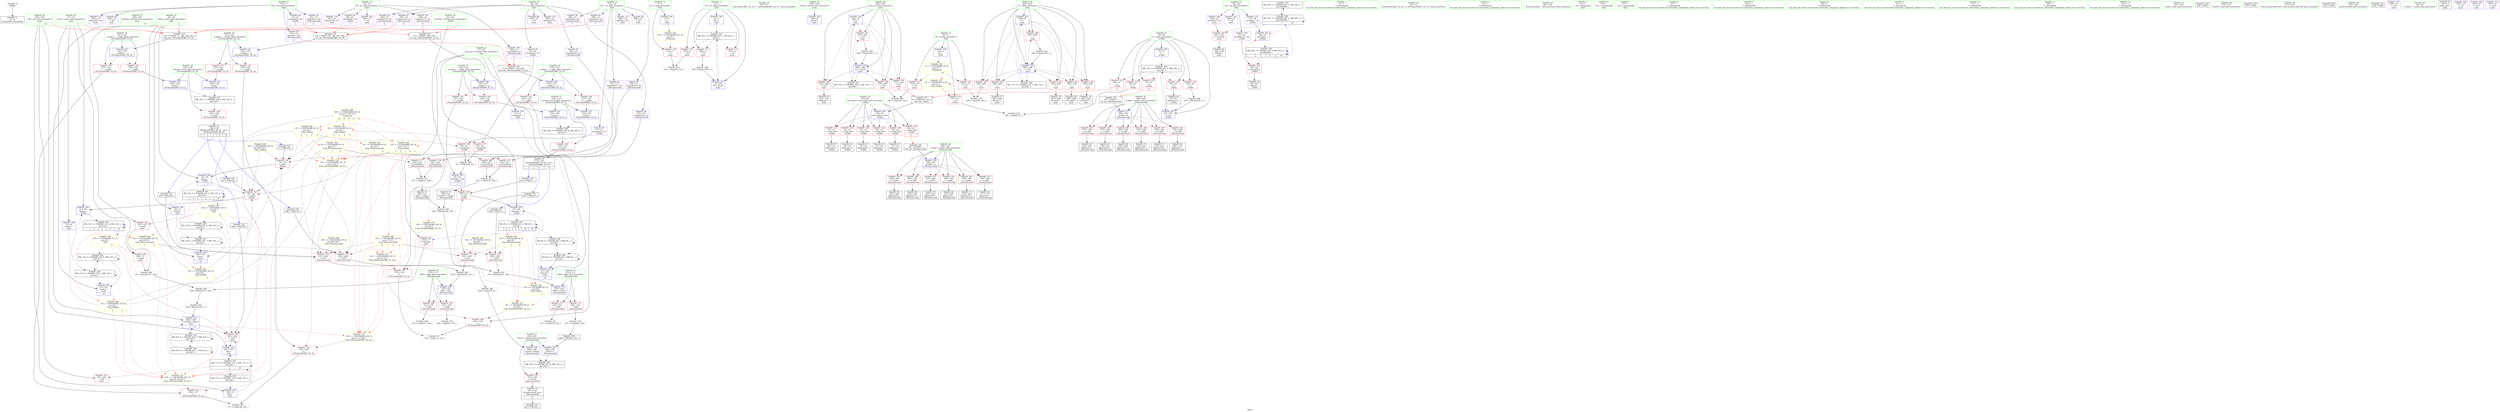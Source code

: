 digraph "SVFG" {
	label="SVFG";

	Node0x5573ddef2a30 [shape=record,color=grey,label="{NodeID: 0\nNullPtr}"];
	Node0x5573ddef2a30 -> Node0x5573ddf1a850[style=solid];
	Node0x5573ddf6e630 [shape=record,color=black,label="{NodeID: 526\n113 = PHI(45, 181, 199, )\n1st arg _ZSt3minIiERKT_S2_S2_ }"];
	Node0x5573ddf6e630 -> Node0x5573ddf1dc00[style=solid];
	Node0x5573ddf1ceb0 [shape=record,color=blue,label="{NodeID: 194\n4\<--5\nTC\<--\nGlob }"];
	Node0x5573ddf1ceb0 -> Node0x5573ddf3a070[style=dashed];
	Node0x5573ddf1a160 [shape=record,color=purple,label="{NodeID: 111\n289\<--12\nadd.ptr\<--X1\nmain\n}"];
	Node0x5573ddf18430 [shape=record,color=green,label="{NodeID: 28\n66\<--67\n_ZSt3minIiERKT_S2_S2_\<--_ZSt3minIiERKT_S2_S2__field_insensitive\n}"];
	Node0x5573ddf2b9e0 [shape=record,color=grey,label="{NodeID: 305\n63 = Binary(58, 62, )\n}"];
	Node0x5573ddf2b9e0 -> Node0x5573ddf1d650[style=solid];
	Node0x5573ddf1e690 [shape=record,color=blue,label="{NodeID: 222\n258\<--8\nretval\<--\nmain\n}"];
	Node0x5573ddf20020 [shape=record,color=red,label="{NodeID: 139\n76\<--73\n\<--call7\n_Z3dfsi\n}"];
	Node0x5573ddf20020 -> Node0x5573ddf1d7f0[style=solid];
	Node0x5573ddf1ac90 [shape=record,color=black,label="{NodeID: 56\n71\<--70\nidxprom5\<--\n_Z3dfsi\n}"];
	Node0x5573ddf3d080 [shape=record,color=black,label="{NodeID: 333\nMR_20V_2 = PHI(MR_20V_3, MR_20V_1, )\npts\{260000 \}\n}"];
	Node0x5573ddf3d080 -> Node0x5573ddf3ef70[style=dashed];
	Node0x5573ddf216e0 [shape=record,color=red,label="{NodeID: 167\n223\<--168\n\<--b.addr\n_Z9connectedii\n}"];
	Node0x5573ddf216e0 -> Node0x5573ddf1b8c0[style=solid];
	Node0x5573ddf1c350 [shape=record,color=purple,label="{NodeID: 84\n186\<--12\narrayidx4\<--X1\n_Z9connectedii\n|{<s0>7}}"];
	Node0x5573ddf1c350:s0 -> Node0x5573ddf6ddb0[style=solid,color=red];
	Node0x5573ddf16d30 [shape=record,color=green,label="{NodeID: 1\n5\<--1\n\<--dummyObj\nCan only get source location for instruction, argument, global var or function.}"];
	Node0x5573ddf6e7c0 [shape=record,color=black,label="{NodeID: 527\n42 = PHI(102, 333, )\n0th arg _Z3dfsi }"];
	Node0x5573ddf6e7c0 -> Node0x5573ddf1d4b0[style=solid];
	Node0x5573ddf1cfb0 [shape=record,color=blue,label="{NodeID: 195\n7\<--8\nC\<--\nGlob }"];
	Node0x5573ddf1cfb0 -> Node0x5573ddf44090[style=dashed];
	Node0x5573ddf1a230 [shape=record,color=purple,label="{NodeID: 112\n297\<--15\nadd.ptr8\<--X2\nmain\n}"];
	Node0x5573ddf18530 [shape=record,color=green,label="{NodeID: 29\n74\<--75\n_ZSt3maxIiERKT_S2_S2_\<--_ZSt3maxIiERKT_S2_S2__field_insensitive\n}"];
	Node0x5573ddf3cfa0 [shape=record,color=yellow,style=double,label="{NodeID: 389\n22V_1 = ENCHI(MR_22V_0)\npts\{17 23 \}\nFun[_Z3dfsi]|{|<s3>1|<s4>2|<s5>3|<s6>4|<s7>5}}"];
	Node0x5573ddf3cfa0 -> Node0x5573ddf1ff50[style=dashed];
	Node0x5573ddf3cfa0 -> Node0x5573ddf20020[style=dashed];
	Node0x5573ddf3cfa0 -> Node0x5573ddf200f0[style=dashed];
	Node0x5573ddf3cfa0:s3 -> Node0x5573ddf45570[style=dashed,color=red];
	Node0x5573ddf3cfa0:s4 -> Node0x5573ddf44ec0[style=dashed,color=red];
	Node0x5573ddf3cfa0:s5 -> Node0x5573ddf44ec0[style=dashed,color=red];
	Node0x5573ddf3cfa0:s6 -> Node0x5573ddf23420[style=dashed,color=red];
	Node0x5573ddf3cfa0:s7 -> Node0x5573ddf3cfa0[style=dashed,color=red];
	Node0x5573ddf2bb60 [shape=record,color=grey,label="{NodeID: 306\n320 = cmp(318, 319, )\n}"];
	Node0x5573ddf1e760 [shape=record,color=blue,label="{NodeID: 223\n260\<--8\ni\<--\nmain\n}"];
	Node0x5573ddf1e760 -> Node0x5573ddf22240[style=dashed];
	Node0x5573ddf1e760 -> Node0x5573ddf22310[style=dashed];
	Node0x5573ddf1e760 -> Node0x5573ddf223e0[style=dashed];
	Node0x5573ddf1e760 -> Node0x5573ddf224b0[style=dashed];
	Node0x5573ddf1e760 -> Node0x5573ddf22580[style=dashed];
	Node0x5573ddf1e760 -> Node0x5573ddf22650[style=dashed];
	Node0x5573ddf1e760 -> Node0x5573ddf1e830[style=dashed];
	Node0x5573ddf1e760 -> Node0x5573ddf3b470[style=dashed];
	Node0x5573ddf200f0 [shape=record,color=red,label="{NodeID: 140\n82\<--81\n\<--call10\n_Z3dfsi\n}"];
	Node0x5573ddf200f0 -> Node0x5573ddf1d8c0[style=solid];
	Node0x5573ddf1ad60 [shape=record,color=black,label="{NodeID: 57\n79\<--78\nidxprom8\<--\n_Z3dfsi\n}"];
	Node0x5573ddf217b0 [shape=record,color=red,label="{NodeID: 168\n233\<--168\n\<--b.addr\n_Z9connectedii\n}"];
	Node0x5573ddf217b0 -> Node0x5573ddf1bb30[style=solid];
	Node0x5573ddf1c420 [shape=record,color=purple,label="{NodeID: 85\n189\<--12\narrayidx6\<--X1\n_Z9connectedii\n|{<s0>7}}"];
	Node0x5573ddf1c420:s0 -> Node0x5573ddf6e260[style=solid,color=red];
	Node0x5573ddf0dee0 [shape=record,color=green,label="{NodeID: 2\n8\<--1\n\<--dummyObj\nCan only get source location for instruction, argument, global var or function.}"];
	Node0x5573ddf6e910 [shape=record,color=black,label="{NodeID: 528\n162 = PHI(96, )\n0th arg _Z9connectedii }"];
	Node0x5573ddf6e910 -> Node0x5573ddf1e1b0[style=solid];
	Node0x5573ddf1d0b0 [shape=record,color=blue,label="{NodeID: 196\n10\<--8\nR\<--\nGlob }"];
	Node0x5573ddf1d0b0 -> Node0x5573ddf44170[style=dashed];
	Node0x5573ddf1a300 [shape=record,color=purple,label="{NodeID: 113\n293\<--18\nadd.ptr6\<--Y1\nmain\n}"];
	Node0x5573ddf18630 [shape=record,color=green,label="{NodeID: 30\n99\<--100\n_Z9connectedii\<--_Z9connectedii_field_insensitive\n}"];
	Node0x5573ddf22b30 [shape=record,color=yellow,style=double,label="{NodeID: 390\n24V_1 = ENCHI(MR_24V_0)\npts\{263 267 \}\nFun[_Z3dfsi]}"];
	Node0x5573ddf22b30 -> Node0x5573ddf20020[style=dashed];
	Node0x5573ddf22b30 -> Node0x5573ddf200f0[style=dashed];
	Node0x5573ddf2bce0 [shape=record,color=grey,label="{NodeID: 307\n151 = cmp(148, 150, )\n}"];
	Node0x5573ddf1e830 [shape=record,color=blue,label="{NodeID: 224\n260\<--306\ni\<--inc\nmain\n}"];
	Node0x5573ddf1e830 -> Node0x5573ddf22240[style=dashed];
	Node0x5573ddf1e830 -> Node0x5573ddf22310[style=dashed];
	Node0x5573ddf1e830 -> Node0x5573ddf223e0[style=dashed];
	Node0x5573ddf1e830 -> Node0x5573ddf224b0[style=dashed];
	Node0x5573ddf1e830 -> Node0x5573ddf22580[style=dashed];
	Node0x5573ddf1e830 -> Node0x5573ddf22650[style=dashed];
	Node0x5573ddf1e830 -> Node0x5573ddf1e830[style=dashed];
	Node0x5573ddf1e830 -> Node0x5573ddf3b470[style=dashed];
	Node0x5573ddf201c0 [shape=record,color=red,label="{NodeID: 141\n93\<--92\n\<--arrayidx12\n_Z3dfsi\n}"];
	Node0x5573ddf201c0 -> Node0x5573ddf1af00[style=solid];
	Node0x5573ddf1ae30 [shape=record,color=black,label="{NodeID: 58\n91\<--90\nidxprom11\<--\n_Z3dfsi\n}"];
	Node0x5573ddf21880 [shape=record,color=red,label="{NodeID: 169\n212\<--170\n\<--diff1\n_Z9connectedii\n}"];
	Node0x5573ddf21880 -> Node0x5573ddf2bfe0[style=solid];
	Node0x5573ddf1c4f0 [shape=record,color=purple,label="{NodeID: 86\n221\<--12\narrayidx21\<--X1\n_Z9connectedii\n}"];
	Node0x5573ddf1c4f0 -> Node0x5573ddf21f00[style=solid];
	Node0x5573ddf0ddc0 [shape=record,color=green,label="{NodeID: 3\n33\<--1\n.str\<--dummyObj\nGlob }"];
	Node0x5573ddf6ea20 [shape=record,color=black,label="{NodeID: 529\n163 = PHI(97, )\n1st arg _Z9connectedii }"];
	Node0x5573ddf6ea20 -> Node0x5573ddf1e280[style=solid];
	Node0x5573ddf1d1b0 [shape=record,color=blue,label="{NodeID: 197\n27\<--8\nminsum\<--\nGlob }"];
	Node0x5573ddf1d1b0 -> Node0x5573ddf3a570[style=dashed];
	Node0x5573ddf1a3d0 [shape=record,color=purple,label="{NodeID: 114\n301\<--21\nadd.ptr10\<--Y2\nmain\n}"];
	Node0x5573ddf18730 [shape=record,color=green,label="{NodeID: 31\n114\<--115\nretval\<--retval_field_insensitive\n_ZSt3minIiERKT_S2_S2_\n}"];
	Node0x5573ddf18730 -> Node0x5573ddf20290[style=solid];
	Node0x5573ddf18730 -> Node0x5573ddf1dcd0[style=solid];
	Node0x5573ddf18730 -> Node0x5573ddf1dda0[style=solid];
	Node0x5573ddf22c10 [shape=record,color=yellow,style=double,label="{NodeID: 391\n4V_1 = ENCHI(MR_4V_0)\npts\{14 \}\nFun[_Z9connectedii]|{|<s4>7|<s5>9}}"];
	Node0x5573ddf22c10 -> Node0x5573ddf21c90[style=dashed];
	Node0x5573ddf22c10 -> Node0x5573ddf21e30[style=dashed];
	Node0x5573ddf22c10 -> Node0x5573ddf21f00[style=dashed];
	Node0x5573ddf22c10 -> Node0x5573ddf21fd0[style=dashed];
	Node0x5573ddf22c10:s4 -> Node0x5573ddf44de0[style=dashed,color=red];
	Node0x5573ddf22c10:s5 -> Node0x5573ddf44de0[style=dashed,color=red];
	Node0x5573ddf2be60 [shape=record,color=grey,label="{NodeID: 308\n240 = cmp(239, 8, )\n}"];
	Node0x5573ddf2be60 -> Node0x5573ddf1e4f0[style=solid];
	Node0x5573ddf1e900 [shape=record,color=blue,label="{NodeID: 225\n262\<--8\ndie\<--\nmain\n}"];
	Node0x5573ddf1e900 -> Node0x5573ddf3e070[style=dashed];
	Node0x5573ddf20290 [shape=record,color=red,label="{NodeID: 142\n134\<--114\n\<--retval\n_ZSt3minIiERKT_S2_S2_\n}"];
	Node0x5573ddf20290 -> Node0x5573ddf1afd0[style=solid];
	Node0x5573ddf1af00 [shape=record,color=black,label="{NodeID: 59\n94\<--93\ntobool\<--\n_Z3dfsi\n}"];
	Node0x5573ddf21950 [shape=record,color=red,label="{NodeID: 170\n243\<--170\n\<--diff1\n_Z9connectedii\n}"];
	Node0x5573ddf21950 -> Node0x5573ddf2c760[style=solid];
	Node0x5573ddf1c5c0 [shape=record,color=purple,label="{NodeID: 87\n225\<--12\narrayidx23\<--X1\n_Z9connectedii\n}"];
	Node0x5573ddf1c5c0 -> Node0x5573ddf21fd0[style=solid];
	Node0x5573ddf16e00 [shape=record,color=green,label="{NodeID: 4\n35\<--1\n.str.1\<--dummyObj\nGlob }"];
	Node0x5573ddf1d2b0 [shape=record,color=blue,label="{NodeID: 198\n29\<--8\nmaxx\<--\nGlob }"];
	Node0x5573ddf1d2b0 -> Node0x5573ddf3aa70[style=dashed];
	Node0x5573ddf1a4a0 [shape=record,color=red,label="{NodeID: 115\n274\<--4\n\<--TC\nmain\n}"];
	Node0x5573ddf1a4a0 -> Node0x5573ddf2c8e0[style=solid];
	Node0x5573ddf18800 [shape=record,color=green,label="{NodeID: 32\n116\<--117\n__a.addr\<--__a.addr_field_insensitive\n_ZSt3minIiERKT_S2_S2_\n}"];
	Node0x5573ddf18800 -> Node0x5573ddf20360[style=solid];
	Node0x5573ddf18800 -> Node0x5573ddf20430[style=solid];
	Node0x5573ddf18800 -> Node0x5573ddf1db30[style=solid];
	Node0x5573ddf22d20 [shape=record,color=yellow,style=double,label="{NodeID: 392\n6V_1 = ENCHI(MR_6V_0)\npts\{20 \}\nFun[_Z9connectedii]|{|<s4>7|<s5>9}}"];
	Node0x5573ddf22d20 -> Node0x5573ddf21c90[style=dashed];
	Node0x5573ddf22d20 -> Node0x5573ddf21e30[style=dashed];
	Node0x5573ddf22d20 -> Node0x5573ddf220a0[style=dashed];
	Node0x5573ddf22d20 -> Node0x5573ddf22170[style=dashed];
	Node0x5573ddf22d20:s4 -> Node0x5573ddf44de0[style=dashed,color=red];
	Node0x5573ddf22d20:s5 -> Node0x5573ddf44de0[style=dashed,color=red];
	Node0x5573ddf2bfe0 [shape=record,color=grey,label="{NodeID: 309\n213 = cmp(212, 214, )\n}"];
	Node0x5573ddf1e9d0 [shape=record,color=blue,label="{NodeID: 226\n264\<--8\ni12\<--\nmain\n}"];
	Node0x5573ddf1e9d0 -> Node0x5573ddf227f0[style=dashed];
	Node0x5573ddf1e9d0 -> Node0x5573ddf228c0[style=dashed];
	Node0x5573ddf1e9d0 -> Node0x5573ddf22990[style=dashed];
	Node0x5573ddf1e9d0 -> Node0x5573ddf22a60[style=dashed];
	Node0x5573ddf1e9d0 -> Node0x5573ddf26cf0[style=dashed];
	Node0x5573ddf1e9d0 -> Node0x5573ddf3be70[style=dashed];
	Node0x5573ddf20360 [shape=record,color=red,label="{NodeID: 143\n124\<--116\n\<--__a.addr\n_ZSt3minIiERKT_S2_S2_\n}"];
	Node0x5573ddf20360 -> Node0x5573ddf20770[style=solid];
	Node0x5573ddf1afd0 [shape=record,color=black,label="{NodeID: 60\n111\<--134\n_ZSt3minIiERKT_S2_S2__ret\<--\n_ZSt3minIiERKT_S2_S2_\n|{<s0>1|<s1>6|<s2>8}}"];
	Node0x5573ddf1afd0:s0 -> Node0x5573ddf6cf90[style=solid,color=blue];
	Node0x5573ddf1afd0:s1 -> Node0x5573ddf6d470[style=solid,color=blue];
	Node0x5573ddf1afd0:s2 -> Node0x5573ddf6d720[style=solid,color=blue];
	Node0x5573ddf3e070 [shape=record,color=black,label="{NodeID: 337\nMR_77V_4 = PHI(MR_77V_5, MR_77V_3, )\npts\{263 \}\n|{|<s5>15}}"];
	Node0x5573ddf3e070 -> Node0x5573ddf22720[style=dashed];
	Node0x5573ddf3e070 -> Node0x5573ddf1cde0[style=dashed];
	Node0x5573ddf3e070 -> Node0x5573ddf26c20[style=dashed];
	Node0x5573ddf3e070 -> Node0x5573ddf3b970[style=dashed];
	Node0x5573ddf3e070 -> Node0x5573ddf3e070[style=dashed];
	Node0x5573ddf3e070:s5 -> Node0x5573ddf44fd0[style=dashed,color=red];
	Node0x5573ddf21a20 [shape=record,color=red,label="{NodeID: 171\n216\<--172\n\<--diff2\n_Z9connectedii\n}"];
	Node0x5573ddf21a20 -> Node0x5573ddf2c2e0[style=solid];
	Node0x5573ddf1c690 [shape=record,color=purple,label="{NodeID: 88\n288\<--12\n\<--X1\nmain\n}"];
	Node0x5573ddf16e90 [shape=record,color=green,label="{NodeID: 5\n37\<--1\n.str.2\<--dummyObj\nGlob }"];
	Node0x5573ddf1d3b0 [shape=record,color=blue,label="{NodeID: 199\n31\<--8\nmaxy\<--\nGlob }"];
	Node0x5573ddf1d3b0 -> Node0x5573ddf3af70[style=dashed];
	Node0x5573ddf1ed70 [shape=record,color=red,label="{NodeID: 116\n351\<--4\n\<--TC\nmain\n}"];
	Node0x5573ddf188d0 [shape=record,color=green,label="{NodeID: 33\n118\<--119\n__b.addr\<--__b.addr_field_insensitive\n_ZSt3minIiERKT_S2_S2_\n}"];
	Node0x5573ddf188d0 -> Node0x5573ddf20500[style=solid];
	Node0x5573ddf188d0 -> Node0x5573ddf205d0[style=solid];
	Node0x5573ddf188d0 -> Node0x5573ddf1dc00[style=solid];
	Node0x5573ddf22e00 [shape=record,color=yellow,style=double,label="{NodeID: 393\n8V_1 = ENCHI(MR_8V_0)\npts\{28 \}\nFun[_Z9connectedii]|{|<s2>6|<s3>8}}"];
	Node0x5573ddf22e00 -> Node0x5573ddf21bc0[style=dashed];
	Node0x5573ddf22e00 -> Node0x5573ddf21d60[style=dashed];
	Node0x5573ddf22e00:s2 -> Node0x5573ddf450e0[style=dashed,color=red];
	Node0x5573ddf22e00:s3 -> Node0x5573ddf450e0[style=dashed,color=red];
	Node0x5573ddf2c160 [shape=record,color=grey,label="{NodeID: 310\n284 = cmp(282, 283, )\n}"];
	Node0x5573ddf1eaa0 [shape=record,color=blue,label="{NodeID: 227\n27\<--329\nminsum\<--\nmain\n|{<s0>14}}"];
	Node0x5573ddf1eaa0:s0 -> Node0x5573ddf3c950[style=dashed,color=red];
	Node0x5573ddf20430 [shape=record,color=red,label="{NodeID: 144\n131\<--116\n\<--__a.addr\n_ZSt3minIiERKT_S2_S2_\n}"];
	Node0x5573ddf20430 -> Node0x5573ddf1dda0[style=solid];
	Node0x5573ddf1b0a0 [shape=record,color=black,label="{NodeID: 61\n136\<--159\n_ZSt3maxIiERKT_S2_S2__ret\<--\n_ZSt3maxIiERKT_S2_S2_\n|{<s0>2|<s1>3|<s2>7|<s3>9|<s4>15}}"];
	Node0x5573ddf1b0a0:s0 -> Node0x5573ddf6d120[style=solid,color=blue];
	Node0x5573ddf1b0a0:s1 -> Node0x5573ddf6d260[style=solid,color=blue];
	Node0x5573ddf1b0a0:s2 -> Node0x5573ddf6d5e0[style=solid,color=blue];
	Node0x5573ddf1b0a0:s3 -> Node0x5573ddf6d860[style=solid,color=blue];
	Node0x5573ddf1b0a0:s4 -> Node0x5573ddf6db40[style=solid,color=blue];
	Node0x5573ddf21af0 [shape=record,color=red,label="{NodeID: 172\n246\<--172\n\<--diff2\n_Z9connectedii\n}"];
	Node0x5573ddf21af0 -> Node0x5573ddf2ca60[style=solid];
	Node0x5573ddf1c760 [shape=record,color=purple,label="{NodeID: 89\n72\<--15\narrayidx6\<--X2\n_Z3dfsi\n|{<s0>2}}"];
	Node0x5573ddf1c760:s0 -> Node0x5573ddf6e260[style=solid,color=red];
	Node0x5573ddf08750 [shape=record,color=green,label="{NodeID: 6\n54\<--1\n\<--dummyObj\nCan only get source location for instruction, argument, global var or function.}"];
	Node0x5573ddf44a30 [shape=record,color=yellow,style=double,label="{NodeID: 366\n84V_1 = ENCHI(MR_84V_0)\npts\{14 17 20 23 \}\nFun[main]|{|<s1>14|<s2>14|<s3>14|<s4>15|<s5>15}}"];
	Node0x5573ddf44a30 -> Node0x5573ddf1cde0[style=dashed];
	Node0x5573ddf44a30:s1 -> Node0x5573ddf45760[style=dashed,color=red];
	Node0x5573ddf44a30:s2 -> Node0x5573ddf3c870[style=dashed,color=red];
	Node0x5573ddf44a30:s3 -> Node0x5573ddf3cfa0[style=dashed,color=red];
	Node0x5573ddf44a30:s4 -> Node0x5573ddf44de0[style=dashed,color=red];
	Node0x5573ddf44a30:s5 -> Node0x5573ddf44ec0[style=dashed,color=red];
	Node0x5573ddf1d4b0 [shape=record,color=blue,label="{NodeID: 200\n43\<--42\nnum.addr\<--num\n_Z3dfsi\n}"];
	Node0x5573ddf1d4b0 -> Node0x5573ddf1f4c0[style=dashed];
	Node0x5573ddf1d4b0 -> Node0x5573ddf1f590[style=dashed];
	Node0x5573ddf1d4b0 -> Node0x5573ddf1f660[style=dashed];
	Node0x5573ddf1d4b0 -> Node0x5573ddf1f730[style=dashed];
	Node0x5573ddf1d4b0 -> Node0x5573ddf1f800[style=dashed];
	Node0x5573ddf1d4b0 -> Node0x5573ddf1f8d0[style=dashed];
	Node0x5573ddf1ee40 [shape=record,color=red,label="{NodeID: 117\n358\<--4\n\<--TC\nmain\n}"];
	Node0x5573ddf1ee40 -> Node0x5573ddf2af60[style=solid];
	Node0x5573ddf189a0 [shape=record,color=green,label="{NodeID: 34\n139\<--140\nretval\<--retval_field_insensitive\n_ZSt3maxIiERKT_S2_S2_\n}"];
	Node0x5573ddf189a0 -> Node0x5573ddf20840[style=solid];
	Node0x5573ddf189a0 -> Node0x5573ddf1e010[style=solid];
	Node0x5573ddf189a0 -> Node0x5573ddf1e0e0[style=solid];
	Node0x5573ddf22ee0 [shape=record,color=yellow,style=double,label="{NodeID: 394\n16V_1 = ENCHI(MR_16V_0)\npts\{46 \}\nFun[_Z9connectedii]}"];
	Node0x5573ddf22ee0 -> Node0x5573ddf21bc0[style=dashed];
	Node0x5573ddf22ee0 -> Node0x5573ddf21d60[style=dashed];
	Node0x5573ddf2c2e0 [shape=record,color=grey,label="{NodeID: 311\n217 = cmp(216, 214, )\n}"];
	Node0x5573ddf1eb70 [shape=record,color=blue,label="{NodeID: 228\n29\<--331\nmaxx\<--\nmain\n|{<s0>14}}"];
	Node0x5573ddf1eb70:s0 -> Node0x5573ddf3ca30[style=dashed,color=red];
	Node0x5573ddf20500 [shape=record,color=red,label="{NodeID: 145\n122\<--118\n\<--__b.addr\n_ZSt3minIiERKT_S2_S2_\n}"];
	Node0x5573ddf20500 -> Node0x5573ddf206a0[style=solid];
	Node0x5573ddf1b170 [shape=record,color=black,label="{NodeID: 62\n177\<--176\nidxprom\<--\n_Z9connectedii\n}"];
	Node0x5573ddf21bc0 [shape=record,color=red,label="{NodeID: 173\n183\<--182\n\<--call\n_Z9connectedii\n}"];
	Node0x5573ddf21bc0 -> Node0x5573ddf2b0e0[style=solid];
	Node0x5573ddf1c830 [shape=record,color=purple,label="{NodeID: 90\n178\<--15\narrayidx\<--X2\n_Z9connectedii\n|{<s0>6}}"];
	Node0x5573ddf1c830:s0 -> Node0x5573ddf6e4a0[style=solid,color=red];
	Node0x5573ddf087e0 [shape=record,color=green,label="{NodeID: 7\n214\<--1\n\<--dummyObj\nCan only get source location for instruction, argument, global var or function.}"];
	Node0x5573ddf1d580 [shape=record,color=blue,label="{NodeID: 201\n52\<--54\narrayidx\<--\n_Z3dfsi\n}"];
	Node0x5573ddf1d580 -> Node0x5573ddf40870[style=dashed];
	Node0x5573ddf1ef10 [shape=record,color=red,label="{NodeID: 118\n275\<--7\n\<--C\nmain\n}"];
	Node0x5573ddf1ef10 -> Node0x5573ddf2c8e0[style=solid];
	Node0x5573ddf18a70 [shape=record,color=green,label="{NodeID: 35\n141\<--142\n__a.addr\<--__a.addr_field_insensitive\n_ZSt3maxIiERKT_S2_S2_\n}"];
	Node0x5573ddf18a70 -> Node0x5573ddf20910[style=solid];
	Node0x5573ddf18a70 -> Node0x5573ddf209e0[style=solid];
	Node0x5573ddf18a70 -> Node0x5573ddf1de70[style=solid];
	Node0x5573ddf2c460 [shape=record,color=grey,label="{NodeID: 312\n237 = cmp(232, 236, )\n}"];
	Node0x5573ddf2c460 -> Node0x5573ddf1bc00[style=solid];
	Node0x5573ddf1ec40 [shape=record,color=blue,label="{NodeID: 229\n31\<--331\nmaxy\<--\nmain\n|{<s0>14}}"];
	Node0x5573ddf1ec40:s0 -> Node0x5573ddf3cb10[style=dashed,color=red];
	Node0x5573ddf205d0 [shape=record,color=red,label="{NodeID: 146\n128\<--118\n\<--__b.addr\n_ZSt3minIiERKT_S2_S2_\n}"];
	Node0x5573ddf205d0 -> Node0x5573ddf1dcd0[style=solid];
	Node0x5573ddf1b240 [shape=record,color=black,label="{NodeID: 63\n180\<--179\nidxprom1\<--\n_Z9connectedii\n}"];
	Node0x5573ddf3ef70 [shape=record,color=black,label="{NodeID: 340\nMR_20V_3 = PHI(MR_20V_4, MR_20V_2, )\npts\{260000 \}\n|{|<s3>14}}"];
	Node0x5573ddf3ef70 -> Node0x5573ddf1cd10[style=dashed];
	Node0x5573ddf3ef70 -> Node0x5573ddf3d080[style=dashed];
	Node0x5573ddf3ef70 -> Node0x5573ddf3ef70[style=dashed];
	Node0x5573ddf3ef70:s3 -> Node0x5573ddf1d580[style=dashed,color=red];
	Node0x5573ddf21c90 [shape=record,color=red,label="{NodeID: 174\n191\<--190\n\<--call7\n_Z9connectedii\n}"];
	Node0x5573ddf21c90 -> Node0x5573ddf2b0e0[style=solid];
	Node0x5573ddf1c900 [shape=record,color=purple,label="{NodeID: 91\n181\<--15\narrayidx2\<--X2\n_Z9connectedii\n|{<s0>6}}"];
	Node0x5573ddf1c900:s0 -> Node0x5573ddf6e630[style=solid,color=red];
	Node0x5573ddef1a60 [shape=record,color=green,label="{NodeID: 8\n250\<--1\n\<--dummyObj\nCan only get source location for instruction, argument, global var or function.}"];
	Node0x5573ddf1d650 [shape=record,color=blue,label="{NodeID: 202\n45\<--63\nref.tmp\<--add\n_Z3dfsi\n|{|<s1>1}}"];
	Node0x5573ddf1d650 -> Node0x5573ddf1ff50[style=dashed];
	Node0x5573ddf1d650:s1 -> Node0x5573ddf451f0[style=dashed,color=red];
	Node0x5573ddf1efe0 [shape=record,color=red,label="{NodeID: 119\n87\<--10\n\<--R\n_Z3dfsi\n}"];
	Node0x5573ddf1efe0 -> Node0x5573ddf2cd60[style=solid];
	Node0x5573ddf18b40 [shape=record,color=green,label="{NodeID: 36\n143\<--144\n__b.addr\<--__b.addr_field_insensitive\n_ZSt3maxIiERKT_S2_S2_\n}"];
	Node0x5573ddf18b40 -> Node0x5573ddf20ab0[style=solid];
	Node0x5573ddf18b40 -> Node0x5573ddf20b80[style=solid];
	Node0x5573ddf18b40 -> Node0x5573ddf1df40[style=solid];
	Node0x5573ddf2c5e0 [shape=record,color=grey,label="{NodeID: 313\n227 = cmp(222, 226, )\n}"];
	Node0x5573ddf2c5e0 -> Node0x5573ddf1b990[style=solid];
	Node0x5573ddf26b50 [shape=record,color=blue,label="{NodeID: 230\n266\<--340\nref.tmp\<--add16\nmain\n|{|<s2>15}}"];
	Node0x5573ddf26b50 -> Node0x5573ddf1cde0[style=dashed];
	Node0x5573ddf26b50 -> Node0x5573ddf42b70[style=dashed];
	Node0x5573ddf26b50:s2 -> Node0x5573ddf44ec0[style=dashed,color=red];
	Node0x5573ddf206a0 [shape=record,color=red,label="{NodeID: 147\n123\<--122\n\<--\n_ZSt3minIiERKT_S2_S2_\n}"];
	Node0x5573ddf206a0 -> Node0x5573ddf2cbe0[style=solid];
	Node0x5573ddf1b310 [shape=record,color=black,label="{NodeID: 64\n185\<--184\nidxprom3\<--\n_Z9connectedii\n}"];
	Node0x5573ddf50080 [shape=record,color=yellow,style=double,label="{NodeID: 507\n10V_6 = CSCHI(MR_10V_5)\npts\{30 \}\nCS[]|{|<s3>15}}"];
	Node0x5573ddf50080 -> Node0x5573ddf1f320[style=dashed];
	Node0x5573ddf50080 -> Node0x5573ddf1cde0[style=dashed];
	Node0x5573ddf50080 -> Node0x5573ddf41c70[style=dashed];
	Node0x5573ddf50080:s3 -> Node0x5573ddf44fd0[style=dashed,color=red];
	Node0x5573ddf3f470 [shape=record,color=black,label="{NodeID: 341\nMR_8V_3 = PHI(MR_8V_4, MR_8V_2, )\npts\{28 \}\n|{|<s1>4|<s2>5|<s3>5|<s4>14|<s5>14}}"];
	Node0x5573ddf3f470 -> Node0x5573ddf3f470[style=dashed];
	Node0x5573ddf3f470:s1 -> Node0x5573ddf22e00[style=dashed,color=red];
	Node0x5573ddf3f470:s2 -> Node0x5573ddf3c950[style=dashed,color=red];
	Node0x5573ddf3f470:s3 -> Node0x5573ddf3f470[style=dashed,color=blue];
	Node0x5573ddf3f470:s4 -> Node0x5573ddf1f250[style=dashed,color=blue];
	Node0x5573ddf3f470:s5 -> Node0x5573ddf41770[style=dashed,color=blue];
	Node0x5573ddf21d60 [shape=record,color=red,label="{NodeID: 175\n201\<--200\n\<--call12\n_Z9connectedii\n}"];
	Node0x5573ddf21d60 -> Node0x5573ddf2ade0[style=solid];
	Node0x5573ddf1c9d0 [shape=record,color=purple,label="{NodeID: 92\n296\<--15\n\<--X2\nmain\n}"];
	Node0x5573ddef1af0 [shape=record,color=green,label="{NodeID: 9\n311\<--1\n\<--dummyObj\nCan only get source location for instruction, argument, global var or function.}"];
	Node0x5573ddf1d720 [shape=record,color=blue,label="{NodeID: 203\n27\<--68\nminsum\<--\n_Z3dfsi\n}"];
	Node0x5573ddf1d720 -> Node0x5573ddf3f470[style=dashed];
	Node0x5573ddf1f0b0 [shape=record,color=red,label="{NodeID: 120\n283\<--10\n\<--R\nmain\n}"];
	Node0x5573ddf1f0b0 -> Node0x5573ddf2c160[style=solid];
	Node0x5573ddf18c10 [shape=record,color=green,label="{NodeID: 37\n164\<--165\nretval\<--retval_field_insensitive\n_Z9connectedii\n}"];
	Node0x5573ddf18c10 -> Node0x5573ddf20df0[style=solid];
	Node0x5573ddf18c10 -> Node0x5573ddf1e4f0[style=solid];
	Node0x5573ddf18c10 -> Node0x5573ddf1e5c0[style=solid];
	Node0x5573ddf2c760 [shape=record,color=grey,label="{NodeID: 314\n244 = cmp(243, 214, )\n}"];
	Node0x5573ddf26c20 [shape=record,color=blue,label="{NodeID: 231\n262\<--343\ndie\<--\nmain\n}"];
	Node0x5573ddf26c20 -> Node0x5573ddf3e070[style=dashed];
	Node0x5573ddf20770 [shape=record,color=red,label="{NodeID: 148\n125\<--124\n\<--\n_ZSt3minIiERKT_S2_S2_\n}"];
	Node0x5573ddf20770 -> Node0x5573ddf2cbe0[style=solid];
	Node0x5573ddf1b3e0 [shape=record,color=black,label="{NodeID: 65\n188\<--187\nidxprom5\<--\n_Z9connectedii\n}"];
	Node0x5573ddf50160 [shape=record,color=yellow,style=double,label="{NodeID: 508\n12V_6 = CSCHI(MR_12V_5)\npts\{32 \}\nCS[]|{|<s3>15}}"];
	Node0x5573ddf50160 -> Node0x5573ddf1f3f0[style=dashed];
	Node0x5573ddf50160 -> Node0x5573ddf1cde0[style=dashed];
	Node0x5573ddf50160 -> Node0x5573ddf42170[style=dashed];
	Node0x5573ddf50160:s3 -> Node0x5573ddf44fd0[style=dashed,color=red];
	Node0x5573ddf3f970 [shape=record,color=black,label="{NodeID: 342\nMR_10V_3 = PHI(MR_10V_4, MR_10V_2, )\npts\{30 \}\n|{|<s1>4|<s2>5|<s3>5|<s4>14}}"];
	Node0x5573ddf3f970 -> Node0x5573ddf3f970[style=dashed];
	Node0x5573ddf3f970:s1 -> Node0x5573ddf23500[style=dashed,color=red];
	Node0x5573ddf3f970:s2 -> Node0x5573ddf3ca30[style=dashed,color=red];
	Node0x5573ddf3f970:s3 -> Node0x5573ddf3f970[style=dashed,color=blue];
	Node0x5573ddf3f970:s4 -> Node0x5573ddf50080[style=dashed,color=blue];
	Node0x5573ddf21e30 [shape=record,color=red,label="{NodeID: 176\n209\<--208\n\<--call17\n_Z9connectedii\n}"];
	Node0x5573ddf21e30 -> Node0x5573ddf2ade0[style=solid];
	Node0x5573ddf1caa0 [shape=record,color=purple,label="{NodeID: 93\n61\<--18\narrayidx4\<--Y1\n_Z3dfsi\n}"];
	Node0x5573ddf1caa0 -> Node0x5573ddf1fe80[style=solid];
	Node0x5573ddf0cca0 [shape=record,color=green,label="{NodeID: 10\n312\<--1\n\<--dummyObj\nCan only get source location for instruction, argument, global var or function.}"];
	Node0x5573ddf44de0 [shape=record,color=yellow,style=double,label="{NodeID: 370\n41V_1 = ENCHI(MR_41V_0)\npts\{14 20 \}\nFun[_ZSt3maxIiERKT_S2_S2_]}"];
	Node0x5573ddf44de0 -> Node0x5573ddf20c50[style=dashed];
	Node0x5573ddf44de0 -> Node0x5573ddf20d20[style=dashed];
	Node0x5573ddf1d7f0 [shape=record,color=blue,label="{NodeID: 204\n29\<--76\nmaxx\<--\n_Z3dfsi\n|{|<s2>3}}"];
	Node0x5573ddf1d7f0 -> Node0x5573ddf200f0[style=dashed];
	Node0x5573ddf1d7f0 -> Node0x5573ddf3f970[style=dashed];
	Node0x5573ddf1d7f0:s2 -> Node0x5573ddf44fd0[style=dashed,color=red];
	Node0x5573ddf1f180 [shape=record,color=red,label="{NodeID: 121\n319\<--10\n\<--R\nmain\n}"];
	Node0x5573ddf1f180 -> Node0x5573ddf2bb60[style=solid];
	Node0x5573ddf18ce0 [shape=record,color=green,label="{NodeID: 38\n166\<--167\na.addr\<--a.addr_field_insensitive\n_Z9connectedii\n}"];
	Node0x5573ddf18ce0 -> Node0x5573ddf20ec0[style=solid];
	Node0x5573ddf18ce0 -> Node0x5573ddf20f90[style=solid];
	Node0x5573ddf18ce0 -> Node0x5573ddf21060[style=solid];
	Node0x5573ddf18ce0 -> Node0x5573ddf21130[style=solid];
	Node0x5573ddf18ce0 -> Node0x5573ddf21200[style=solid];
	Node0x5573ddf18ce0 -> Node0x5573ddf212d0[style=solid];
	Node0x5573ddf18ce0 -> Node0x5573ddf1e1b0[style=solid];
	Node0x5573ddf2c8e0 [shape=record,color=grey,label="{NodeID: 315\n276 = cmp(274, 275, )\n}"];
	Node0x5573ddf26cf0 [shape=record,color=blue,label="{NodeID: 232\n264\<--348\ni12\<--inc19\nmain\n}"];
	Node0x5573ddf26cf0 -> Node0x5573ddf227f0[style=dashed];
	Node0x5573ddf26cf0 -> Node0x5573ddf228c0[style=dashed];
	Node0x5573ddf26cf0 -> Node0x5573ddf22990[style=dashed];
	Node0x5573ddf26cf0 -> Node0x5573ddf22a60[style=dashed];
	Node0x5573ddf26cf0 -> Node0x5573ddf26cf0[style=dashed];
	Node0x5573ddf26cf0 -> Node0x5573ddf3be70[style=dashed];
	Node0x5573ddf20840 [shape=record,color=red,label="{NodeID: 149\n159\<--139\n\<--retval\n_ZSt3maxIiERKT_S2_S2_\n}"];
	Node0x5573ddf20840 -> Node0x5573ddf1b0a0[style=solid];
	Node0x5573ddf1b4b0 [shape=record,color=black,label="{NodeID: 66\n195\<--194\nidxprom8\<--\n_Z9connectedii\n}"];
	Node0x5573ddf3fe70 [shape=record,color=black,label="{NodeID: 343\nMR_12V_3 = PHI(MR_12V_4, MR_12V_2, )\npts\{32 \}\n|{|<s1>4|<s2>5|<s3>5|<s4>14}}"];
	Node0x5573ddf3fe70 -> Node0x5573ddf3fe70[style=dashed];
	Node0x5573ddf3fe70:s1 -> Node0x5573ddf23500[style=dashed,color=red];
	Node0x5573ddf3fe70:s2 -> Node0x5573ddf3cb10[style=dashed,color=red];
	Node0x5573ddf3fe70:s3 -> Node0x5573ddf3fe70[style=dashed,color=blue];
	Node0x5573ddf3fe70:s4 -> Node0x5573ddf50160[style=dashed,color=blue];
	Node0x5573ddf21f00 [shape=record,color=red,label="{NodeID: 177\n222\<--221\n\<--arrayidx21\n_Z9connectedii\n}"];
	Node0x5573ddf21f00 -> Node0x5573ddf2c5e0[style=solid];
	Node0x5573ddf1cb70 [shape=record,color=purple,label="{NodeID: 94\n204\<--18\narrayidx14\<--Y1\n_Z9connectedii\n|{<s0>9}}"];
	Node0x5573ddf1cb70:s0 -> Node0x5573ddf6ddb0[style=solid,color=red];
	Node0x5573ddf0cd30 [shape=record,color=green,label="{NodeID: 11\n329\<--1\n\<--dummyObj\nCan only get source location for instruction, argument, global var or function.}"];
	Node0x5573ddf44ec0 [shape=record,color=yellow,style=double,label="{NodeID: 371\n43V_1 = ENCHI(MR_43V_0)\npts\{17 23 267 \}\nFun[_ZSt3maxIiERKT_S2_S2_]}"];
	Node0x5573ddf44ec0 -> Node0x5573ddf20d20[style=dashed];
	Node0x5573ddf1d8c0 [shape=record,color=blue,label="{NodeID: 205\n31\<--82\nmaxy\<--\n_Z3dfsi\n}"];
	Node0x5573ddf1d8c0 -> Node0x5573ddf3fe70[style=dashed];
	Node0x5573ddf1f250 [shape=record,color=red,label="{NodeID: 122\n338\<--27\n\<--minsum\nmain\n}"];
	Node0x5573ddf1f250 -> Node0x5573ddf2aae0[style=solid];
	Node0x5573ddf18db0 [shape=record,color=green,label="{NodeID: 39\n168\<--169\nb.addr\<--b.addr_field_insensitive\n_Z9connectedii\n}"];
	Node0x5573ddf18db0 -> Node0x5573ddf213a0[style=solid];
	Node0x5573ddf18db0 -> Node0x5573ddf21470[style=solid];
	Node0x5573ddf18db0 -> Node0x5573ddf21540[style=solid];
	Node0x5573ddf18db0 -> Node0x5573ddf21610[style=solid];
	Node0x5573ddf18db0 -> Node0x5573ddf216e0[style=solid];
	Node0x5573ddf18db0 -> Node0x5573ddf217b0[style=solid];
	Node0x5573ddf18db0 -> Node0x5573ddf1e280[style=solid];
	Node0x5573ddf2ca60 [shape=record,color=grey,label="{NodeID: 316\n247 = cmp(246, 214, )\n}"];
	Node0x5573ddf2ca60 -> Node0x5573ddf2a540[style=solid];
	Node0x5573ddf26dc0 [shape=record,color=blue,label="{NodeID: 233\n4\<--359\nTC\<--inc23\nmain\n}"];
	Node0x5573ddf26dc0 -> Node0x5573ddf3a070[style=dashed];
	Node0x5573ddf20910 [shape=record,color=red,label="{NodeID: 150\n147\<--141\n\<--__a.addr\n_ZSt3maxIiERKT_S2_S2_\n}"];
	Node0x5573ddf20910 -> Node0x5573ddf20c50[style=solid];
	Node0x5573ddf1b580 [shape=record,color=black,label="{NodeID: 67\n198\<--197\nidxprom10\<--\n_Z9connectedii\n}"];
	Node0x5573ddf6ce30 [shape=record,color=black,label="{NodeID: 510\n98 = PHI(161, )\n}"];
	Node0x5573ddf40370 [shape=record,color=black,label="{NodeID: 344\nMR_18V_3 = PHI(MR_18V_4, MR_18V_2, )\npts\{48 \}\n}"];
	Node0x5573ddf40370 -> Node0x5573ddf1f9a0[style=dashed];
	Node0x5573ddf40370 -> Node0x5573ddf1fa70[style=dashed];
	Node0x5573ddf40370 -> Node0x5573ddf1fb40[style=dashed];
	Node0x5573ddf40370 -> Node0x5573ddf1fc10[style=dashed];
	Node0x5573ddf40370 -> Node0x5573ddf1fce0[style=dashed];
	Node0x5573ddf40370 -> Node0x5573ddf1da60[style=dashed];
	Node0x5573ddf21fd0 [shape=record,color=red,label="{NodeID: 178\n226\<--225\n\<--arrayidx23\n_Z9connectedii\n}"];
	Node0x5573ddf21fd0 -> Node0x5573ddf2c5e0[style=solid];
	Node0x5573ddf1cc40 [shape=record,color=purple,label="{NodeID: 95\n207\<--18\narrayidx16\<--Y1\n_Z9connectedii\n|{<s0>9}}"];
	Node0x5573ddf1cc40:s0 -> Node0x5573ddf6e260[style=solid,color=red];
	Node0x5573ddf0cdc0 [shape=record,color=green,label="{NodeID: 12\n331\<--1\n\<--dummyObj\nCan only get source location for instruction, argument, global var or function.}"];
	Node0x5573ddf44fd0 [shape=record,color=yellow,style=double,label="{NodeID: 372\n45V_1 = ENCHI(MR_45V_0)\npts\{30 32 263 \}\nFun[_ZSt3maxIiERKT_S2_S2_]}"];
	Node0x5573ddf44fd0 -> Node0x5573ddf20c50[style=dashed];
	Node0x5573ddf1d990 [shape=record,color=blue,label="{NodeID: 206\n47\<--8\ni\<--\n_Z3dfsi\n}"];
	Node0x5573ddf1d990 -> Node0x5573ddf40370[style=dashed];
	Node0x5573ddf1f320 [shape=record,color=red,label="{NodeID: 123\n335\<--29\n\<--maxx\nmain\n}"];
	Node0x5573ddf1f320 -> Node0x5573ddf2ac60[style=solid];
	Node0x5573ddf18e80 [shape=record,color=green,label="{NodeID: 40\n170\<--171\ndiff1\<--diff1_field_insensitive\n_Z9connectedii\n}"];
	Node0x5573ddf18e80 -> Node0x5573ddf21880[style=solid];
	Node0x5573ddf18e80 -> Node0x5573ddf21950[style=solid];
	Node0x5573ddf18e80 -> Node0x5573ddf1e350[style=solid];
	Node0x5573ddf23420 [shape=record,color=yellow,style=double,label="{NodeID: 400\n22V_1 = ENCHI(MR_22V_0)\npts\{17 23 \}\nFun[_Z9connectedii]|{|<s4>6|<s5>7|<s6>8|<s7>9}}"];
	Node0x5573ddf23420 -> Node0x5573ddf21bc0[style=dashed];
	Node0x5573ddf23420 -> Node0x5573ddf21c90[style=dashed];
	Node0x5573ddf23420 -> Node0x5573ddf21d60[style=dashed];
	Node0x5573ddf23420 -> Node0x5573ddf21e30[style=dashed];
	Node0x5573ddf23420:s4 -> Node0x5573ddf45570[style=dashed,color=red];
	Node0x5573ddf23420:s5 -> Node0x5573ddf44ec0[style=dashed,color=red];
	Node0x5573ddf23420:s6 -> Node0x5573ddf45570[style=dashed,color=red];
	Node0x5573ddf23420:s7 -> Node0x5573ddf44ec0[style=dashed,color=red];
	Node0x5573ddf2cbe0 [shape=record,color=grey,label="{NodeID: 317\n126 = cmp(123, 125, )\n}"];
	Node0x5573ddf209e0 [shape=record,color=red,label="{NodeID: 151\n156\<--141\n\<--__a.addr\n_ZSt3maxIiERKT_S2_S2_\n}"];
	Node0x5573ddf209e0 -> Node0x5573ddf1e0e0[style=solid];
	Node0x5573ddf1b650 [shape=record,color=black,label="{NodeID: 68\n203\<--202\nidxprom13\<--\n_Z9connectedii\n}"];
	Node0x5573ddf6cf90 [shape=record,color=black,label="{NodeID: 511\n65 = PHI(111, )\n}"];
	Node0x5573ddf6cf90 -> Node0x5573ddf1ff50[style=solid];
	Node0x5573ddf40870 [shape=record,color=black,label="{NodeID: 345\nMR_20V_3 = PHI(MR_20V_4, MR_20V_2, )\npts\{260000 \}\n|{|<s2>5|<s3>5|<s4>14}}"];
	Node0x5573ddf40870 -> Node0x5573ddf201c0[style=dashed];
	Node0x5573ddf40870 -> Node0x5573ddf40870[style=dashed];
	Node0x5573ddf40870:s2 -> Node0x5573ddf1d580[style=dashed,color=red];
	Node0x5573ddf40870:s3 -> Node0x5573ddf40870[style=dashed,color=blue];
	Node0x5573ddf40870:s4 -> Node0x5573ddf3ef70[style=dashed,color=blue];
	Node0x5573ddf220a0 [shape=record,color=red,label="{NodeID: 179\n232\<--231\n\<--arrayidx26\n_Z9connectedii\n}"];
	Node0x5573ddf220a0 -> Node0x5573ddf2c460[style=solid];
	Node0x5573ddf19530 [shape=record,color=purple,label="{NodeID: 96\n231\<--18\narrayidx26\<--Y1\n_Z9connectedii\n}"];
	Node0x5573ddf19530 -> Node0x5573ddf220a0[style=solid];
	Node0x5573ddf17140 [shape=record,color=green,label="{NodeID: 13\n4\<--6\nTC\<--TC_field_insensitive\nGlob }"];
	Node0x5573ddf17140 -> Node0x5573ddf1a4a0[style=solid];
	Node0x5573ddf17140 -> Node0x5573ddf1ed70[style=solid];
	Node0x5573ddf17140 -> Node0x5573ddf1ee40[style=solid];
	Node0x5573ddf17140 -> Node0x5573ddf1ceb0[style=solid];
	Node0x5573ddf17140 -> Node0x5573ddf26dc0[style=solid];
	Node0x5573ddf450e0 [shape=record,color=yellow,style=double,label="{NodeID: 373\n8V_1 = ENCHI(MR_8V_0)\npts\{28 \}\nFun[_ZSt3minIiERKT_S2_S2_]}"];
	Node0x5573ddf450e0 -> Node0x5573ddf20770[style=dashed];
	Node0x5573ddf1da60 [shape=record,color=blue,label="{NodeID: 207\n47\<--107\ni\<--inc\n_Z3dfsi\n}"];
	Node0x5573ddf1da60 -> Node0x5573ddf40370[style=dashed];
	Node0x5573ddf1f3f0 [shape=record,color=red,label="{NodeID: 124\n336\<--31\n\<--maxy\nmain\n}"];
	Node0x5573ddf1f3f0 -> Node0x5573ddf2ac60[style=solid];
	Node0x5573ddf18f50 [shape=record,color=green,label="{NodeID: 41\n172\<--173\ndiff2\<--diff2_field_insensitive\n_Z9connectedii\n}"];
	Node0x5573ddf18f50 -> Node0x5573ddf21a20[style=solid];
	Node0x5573ddf18f50 -> Node0x5573ddf21af0[style=solid];
	Node0x5573ddf18f50 -> Node0x5573ddf1e420[style=solid];
	Node0x5573ddf23500 [shape=record,color=yellow,style=double,label="{NodeID: 401\n62V_1 = ENCHI(MR_62V_0)\npts\{30 32 \}\nFun[_Z9connectedii]|{|<s2>7|<s3>9}}"];
	Node0x5573ddf23500 -> Node0x5573ddf21c90[style=dashed];
	Node0x5573ddf23500 -> Node0x5573ddf21e30[style=dashed];
	Node0x5573ddf23500:s2 -> Node0x5573ddf44fd0[style=dashed,color=red];
	Node0x5573ddf23500:s3 -> Node0x5573ddf44fd0[style=dashed,color=red];
	Node0x5573ddf2cd60 [shape=record,color=grey,label="{NodeID: 318\n88 = cmp(86, 87, )\n}"];
	Node0x5573ddf20ab0 [shape=record,color=red,label="{NodeID: 152\n149\<--143\n\<--__b.addr\n_ZSt3maxIiERKT_S2_S2_\n}"];
	Node0x5573ddf20ab0 -> Node0x5573ddf20d20[style=solid];
	Node0x5573ddf1b720 [shape=record,color=black,label="{NodeID: 69\n206\<--205\nidxprom15\<--\n_Z9connectedii\n}"];
	Node0x5573ddf6d120 [shape=record,color=black,label="{NodeID: 512\n73 = PHI(136, )\n}"];
	Node0x5573ddf6d120 -> Node0x5573ddf20020[style=solid];
	Node0x5573ddf40d70 [shape=record,color=black,label="{NodeID: 346\nMR_28V_3 = PHI(MR_28V_4, MR_28V_2, )\npts\{115 \}\n}"];
	Node0x5573ddf40d70 -> Node0x5573ddf20290[style=dashed];
	Node0x5573ddf22170 [shape=record,color=red,label="{NodeID: 180\n236\<--235\n\<--arrayidx28\n_Z9connectedii\n}"];
	Node0x5573ddf22170 -> Node0x5573ddf2c460[style=solid];
	Node0x5573ddf19600 [shape=record,color=purple,label="{NodeID: 97\n235\<--18\narrayidx28\<--Y1\n_Z9connectedii\n}"];
	Node0x5573ddf19600 -> Node0x5573ddf22170[style=solid];
	Node0x5573ddf17210 [shape=record,color=green,label="{NodeID: 14\n7\<--9\nC\<--C_field_insensitive\nGlob }"];
	Node0x5573ddf17210 -> Node0x5573ddf1ef10[style=solid];
	Node0x5573ddf17210 -> Node0x5573ddf1cfb0[style=solid];
	Node0x5573ddf451f0 [shape=record,color=yellow,style=double,label="{NodeID: 374\n16V_1 = ENCHI(MR_16V_0)\npts\{46 \}\nFun[_ZSt3minIiERKT_S2_S2_]}"];
	Node0x5573ddf451f0 -> Node0x5573ddf206a0[style=dashed];
	Node0x5573ddf1db30 [shape=record,color=blue,label="{NodeID: 208\n116\<--112\n__a.addr\<--__a\n_ZSt3minIiERKT_S2_S2_\n}"];
	Node0x5573ddf1db30 -> Node0x5573ddf20360[style=dashed];
	Node0x5573ddf1db30 -> Node0x5573ddf20430[style=dashed];
	Node0x5573ddf1f4c0 [shape=record,color=red,label="{NodeID: 125\n50\<--43\n\<--num.addr\n_Z3dfsi\n}"];
	Node0x5573ddf1f4c0 -> Node0x5573ddf1aa20[style=solid];
	Node0x5573ddf19020 [shape=record,color=green,label="{NodeID: 42\n255\<--256\nmain\<--main_field_insensitive\n}"];
	Node0x5573ddf235e0 [shape=record,color=yellow,style=double,label="{NodeID: 402\n24V_1 = ENCHI(MR_24V_0)\npts\{263 267 \}\nFun[_Z9connectedii]}"];
	Node0x5573ddf235e0 -> Node0x5573ddf21c90[style=dashed];
	Node0x5573ddf235e0 -> Node0x5573ddf21e30[style=dashed];
	Node0x5573ddf20b80 [shape=record,color=red,label="{NodeID: 153\n153\<--143\n\<--__b.addr\n_ZSt3maxIiERKT_S2_S2_\n}"];
	Node0x5573ddf20b80 -> Node0x5573ddf1e010[style=solid];
	Node0x5573ddf1b7f0 [shape=record,color=black,label="{NodeID: 70\n220\<--219\nidxprom20\<--\n_Z9connectedii\n}"];
	Node0x5573ddf6d260 [shape=record,color=black,label="{NodeID: 513\n81 = PHI(136, )\n}"];
	Node0x5573ddf6d260 -> Node0x5573ddf200f0[style=solid];
	Node0x5573ddf41270 [shape=record,color=black,label="{NodeID: 347\nMR_35V_3 = PHI(MR_35V_4, MR_35V_2, )\npts\{140 \}\n}"];
	Node0x5573ddf41270 -> Node0x5573ddf20840[style=dashed];
	Node0x5573ddf22240 [shape=record,color=red,label="{NodeID: 181\n282\<--260\n\<--i\nmain\n}"];
	Node0x5573ddf22240 -> Node0x5573ddf2c160[style=solid];
	Node0x5573ddf196d0 [shape=record,color=purple,label="{NodeID: 98\n292\<--18\n\<--Y1\nmain\n}"];
	Node0x5573ddf172e0 [shape=record,color=green,label="{NodeID: 15\n10\<--11\nR\<--R_field_insensitive\nGlob }"];
	Node0x5573ddf172e0 -> Node0x5573ddf1efe0[style=solid];
	Node0x5573ddf172e0 -> Node0x5573ddf1f0b0[style=solid];
	Node0x5573ddf172e0 -> Node0x5573ddf1f180[style=solid];
	Node0x5573ddf172e0 -> Node0x5573ddf1d0b0[style=solid];
	Node0x5573ddf1dc00 [shape=record,color=blue,label="{NodeID: 209\n118\<--113\n__b.addr\<--__b\n_ZSt3minIiERKT_S2_S2_\n}"];
	Node0x5573ddf1dc00 -> Node0x5573ddf20500[style=dashed];
	Node0x5573ddf1dc00 -> Node0x5573ddf205d0[style=dashed];
	Node0x5573ddf1f590 [shape=record,color=red,label="{NodeID: 126\n55\<--43\n\<--num.addr\n_Z3dfsi\n}"];
	Node0x5573ddf1f590 -> Node0x5573ddf1aaf0[style=solid];
	Node0x5573ddf19120 [shape=record,color=green,label="{NodeID: 43\n258\<--259\nretval\<--retval_field_insensitive\nmain\n}"];
	Node0x5573ddf19120 -> Node0x5573ddf1e690[style=solid];
	Node0x5573ddf20c50 [shape=record,color=red,label="{NodeID: 154\n148\<--147\n\<--\n_ZSt3maxIiERKT_S2_S2_\n}"];
	Node0x5573ddf20c50 -> Node0x5573ddf2bce0[style=solid];
	Node0x5573ddf1b8c0 [shape=record,color=black,label="{NodeID: 71\n224\<--223\nidxprom22\<--\n_Z9connectedii\n}"];
	Node0x5573ddf6d3a0 [shape=record,color=black,label="{NodeID: 514\n303 = PHI()\n}"];
	Node0x5573ddf41770 [shape=record,color=black,label="{NodeID: 348\nMR_8V_4 = PHI(MR_8V_6, MR_8V_3, )\npts\{28 \}\n}"];
	Node0x5573ddf41770 -> Node0x5573ddf1eaa0[style=dashed];
	Node0x5573ddf41770 -> Node0x5573ddf3a570[style=dashed];
	Node0x5573ddf41770 -> Node0x5573ddf41770[style=dashed];
	Node0x5573ddf22310 [shape=record,color=red,label="{NodeID: 182\n286\<--260\n\<--i\nmain\n}"];
	Node0x5573ddf22310 -> Node0x5573ddf1bda0[style=solid];
	Node0x5573ddf197a0 [shape=record,color=purple,label="{NodeID: 99\n80\<--21\narrayidx9\<--Y2\n_Z3dfsi\n|{<s0>3}}"];
	Node0x5573ddf197a0:s0 -> Node0x5573ddf6e260[style=solid,color=red];
	Node0x5573ddf17b30 [shape=record,color=green,label="{NodeID: 16\n12\<--14\nX1\<--X1_field_insensitive\nGlob }"];
	Node0x5573ddf17b30 -> Node0x5573ddf1c280[style=solid];
	Node0x5573ddf17b30 -> Node0x5573ddf1c350[style=solid];
	Node0x5573ddf17b30 -> Node0x5573ddf1c420[style=solid];
	Node0x5573ddf17b30 -> Node0x5573ddf1c4f0[style=solid];
	Node0x5573ddf17b30 -> Node0x5573ddf1c5c0[style=solid];
	Node0x5573ddf17b30 -> Node0x5573ddf1c690[style=solid];
	Node0x5573ddf17b30 -> Node0x5573ddf1a160[style=solid];
	Node0x5573ddf1dcd0 [shape=record,color=blue,label="{NodeID: 210\n114\<--128\nretval\<--\n_ZSt3minIiERKT_S2_S2_\n}"];
	Node0x5573ddf1dcd0 -> Node0x5573ddf40d70[style=dashed];
	Node0x5573ddf1f660 [shape=record,color=red,label="{NodeID: 127\n59\<--43\n\<--num.addr\n_Z3dfsi\n}"];
	Node0x5573ddf1f660 -> Node0x5573ddf1abc0[style=solid];
	Node0x5573ddf191f0 [shape=record,color=green,label="{NodeID: 44\n260\<--261\ni\<--i_field_insensitive\nmain\n}"];
	Node0x5573ddf191f0 -> Node0x5573ddf22240[style=solid];
	Node0x5573ddf191f0 -> Node0x5573ddf22310[style=solid];
	Node0x5573ddf191f0 -> Node0x5573ddf223e0[style=solid];
	Node0x5573ddf191f0 -> Node0x5573ddf224b0[style=solid];
	Node0x5573ddf191f0 -> Node0x5573ddf22580[style=solid];
	Node0x5573ddf191f0 -> Node0x5573ddf22650[style=solid];
	Node0x5573ddf191f0 -> Node0x5573ddf1e760[style=solid];
	Node0x5573ddf191f0 -> Node0x5573ddf1e830[style=solid];
	Node0x5573ddf20d20 [shape=record,color=red,label="{NodeID: 155\n150\<--149\n\<--\n_ZSt3maxIiERKT_S2_S2_\n}"];
	Node0x5573ddf20d20 -> Node0x5573ddf2bce0[style=solid];
	Node0x5573ddf1b990 [shape=record,color=black,label="{NodeID: 72\n228\<--227\nconv\<--cmp24\n_Z9connectedii\n}"];
	Node0x5573ddf1b990 -> Node0x5573ddf2b260[style=solid];
	Node0x5573ddf6d470 [shape=record,color=black,label="{NodeID: 515\n182 = PHI(111, )\n}"];
	Node0x5573ddf6d470 -> Node0x5573ddf21bc0[style=solid];
	Node0x5573ddf41c70 [shape=record,color=black,label="{NodeID: 349\nMR_10V_4 = PHI(MR_10V_6, MR_10V_3, )\npts\{30 \}\n}"];
	Node0x5573ddf41c70 -> Node0x5573ddf1eb70[style=dashed];
	Node0x5573ddf41c70 -> Node0x5573ddf3aa70[style=dashed];
	Node0x5573ddf41c70 -> Node0x5573ddf41c70[style=dashed];
	Node0x5573ddf223e0 [shape=record,color=red,label="{NodeID: 183\n290\<--260\n\<--i\nmain\n}"];
	Node0x5573ddf223e0 -> Node0x5573ddf1be70[style=solid];
	Node0x5573ddf19870 [shape=record,color=purple,label="{NodeID: 100\n196\<--21\narrayidx9\<--Y2\n_Z9connectedii\n|{<s0>8}}"];
	Node0x5573ddf19870:s0 -> Node0x5573ddf6e4a0[style=solid,color=red];
	Node0x5573ddf17bc0 [shape=record,color=green,label="{NodeID: 17\n15\<--17\nX2\<--X2_field_insensitive\nGlob }"];
	Node0x5573ddf17bc0 -> Node0x5573ddf1c760[style=solid];
	Node0x5573ddf17bc0 -> Node0x5573ddf1c830[style=solid];
	Node0x5573ddf17bc0 -> Node0x5573ddf1c900[style=solid];
	Node0x5573ddf17bc0 -> Node0x5573ddf1c9d0[style=solid];
	Node0x5573ddf17bc0 -> Node0x5573ddf1a230[style=solid];
	Node0x5573ddf2a540 [shape=record,color=black,label="{NodeID: 294\n249 = PHI(250, 247, )\n}"];
	Node0x5573ddf2a540 -> Node0x5573ddf1e5c0[style=solid];
	Node0x5573ddf1dda0 [shape=record,color=blue,label="{NodeID: 211\n114\<--131\nretval\<--\n_ZSt3minIiERKT_S2_S2_\n}"];
	Node0x5573ddf1dda0 -> Node0x5573ddf40d70[style=dashed];
	Node0x5573ddf1f730 [shape=record,color=red,label="{NodeID: 128\n70\<--43\n\<--num.addr\n_Z3dfsi\n}"];
	Node0x5573ddf1f730 -> Node0x5573ddf1ac90[style=solid];
	Node0x5573ddf192c0 [shape=record,color=green,label="{NodeID: 45\n262\<--263\ndie\<--die_field_insensitive\nmain\n|{|<s3>15}}"];
	Node0x5573ddf192c0 -> Node0x5573ddf22720[style=solid];
	Node0x5573ddf192c0 -> Node0x5573ddf1e900[style=solid];
	Node0x5573ddf192c0 -> Node0x5573ddf26c20[style=solid];
	Node0x5573ddf192c0:s3 -> Node0x5573ddf6ddb0[style=solid,color=red];
	Node0x5573ddf20df0 [shape=record,color=red,label="{NodeID: 156\n253\<--164\n\<--retval\n_Z9connectedii\n}"];
	Node0x5573ddf20df0 -> Node0x5573ddf1bcd0[style=solid];
	Node0x5573ddf1ba60 [shape=record,color=black,label="{NodeID: 73\n230\<--229\nidxprom25\<--\n_Z9connectedii\n}"];
	Node0x5573ddf6d5e0 [shape=record,color=black,label="{NodeID: 516\n190 = PHI(136, )\n}"];
	Node0x5573ddf6d5e0 -> Node0x5573ddf21c90[style=solid];
	Node0x5573ddf42170 [shape=record,color=black,label="{NodeID: 350\nMR_12V_4 = PHI(MR_12V_6, MR_12V_3, )\npts\{32 \}\n}"];
	Node0x5573ddf42170 -> Node0x5573ddf1ec40[style=dashed];
	Node0x5573ddf42170 -> Node0x5573ddf3af70[style=dashed];
	Node0x5573ddf42170 -> Node0x5573ddf42170[style=dashed];
	Node0x5573ddf224b0 [shape=record,color=red,label="{NodeID: 184\n294\<--260\n\<--i\nmain\n}"];
	Node0x5573ddf224b0 -> Node0x5573ddf1bf40[style=solid];
	Node0x5573ddf19940 [shape=record,color=purple,label="{NodeID: 101\n199\<--21\narrayidx11\<--Y2\n_Z9connectedii\n|{<s0>8}}"];
	Node0x5573ddf19940:s0 -> Node0x5573ddf6e630[style=solid,color=red];
	Node0x5573ddf17c50 [shape=record,color=green,label="{NodeID: 18\n18\<--20\nY1\<--Y1_field_insensitive\nGlob }"];
	Node0x5573ddf17c50 -> Node0x5573ddf1caa0[style=solid];
	Node0x5573ddf17c50 -> Node0x5573ddf1cb70[style=solid];
	Node0x5573ddf17c50 -> Node0x5573ddf1cc40[style=solid];
	Node0x5573ddf17c50 -> Node0x5573ddf19530[style=solid];
	Node0x5573ddf17c50 -> Node0x5573ddf19600[style=solid];
	Node0x5573ddf17c50 -> Node0x5573ddf196d0[style=solid];
	Node0x5573ddf17c50 -> Node0x5573ddf1a300[style=solid];
	Node0x5573ddf45570 [shape=record,color=yellow,style=double,label="{NodeID: 378\n22V_1 = ENCHI(MR_22V_0)\npts\{17 23 \}\nFun[_ZSt3minIiERKT_S2_S2_]}"];
	Node0x5573ddf45570 -> Node0x5573ddf206a0[style=dashed];
	Node0x5573ddf45570 -> Node0x5573ddf20770[style=dashed];
	Node0x5573ddf2aae0 [shape=record,color=grey,label="{NodeID: 295\n339 = Binary(337, 338, )\n}"];
	Node0x5573ddf2aae0 -> Node0x5573ddf2b3e0[style=solid];
	Node0x5573ddf1de70 [shape=record,color=blue,label="{NodeID: 212\n141\<--137\n__a.addr\<--__a\n_ZSt3maxIiERKT_S2_S2_\n}"];
	Node0x5573ddf1de70 -> Node0x5573ddf20910[style=dashed];
	Node0x5573ddf1de70 -> Node0x5573ddf209e0[style=dashed];
	Node0x5573ddf1f800 [shape=record,color=red,label="{NodeID: 129\n78\<--43\n\<--num.addr\n_Z3dfsi\n}"];
	Node0x5573ddf1f800 -> Node0x5573ddf1ad60[style=solid];
	Node0x5573ddf19390 [shape=record,color=green,label="{NodeID: 46\n264\<--265\ni12\<--i12_field_insensitive\nmain\n}"];
	Node0x5573ddf19390 -> Node0x5573ddf227f0[style=solid];
	Node0x5573ddf19390 -> Node0x5573ddf228c0[style=solid];
	Node0x5573ddf19390 -> Node0x5573ddf22990[style=solid];
	Node0x5573ddf19390 -> Node0x5573ddf22a60[style=solid];
	Node0x5573ddf19390 -> Node0x5573ddf1e9d0[style=solid];
	Node0x5573ddf19390 -> Node0x5573ddf26cf0[style=solid];
	Node0x5573ddf20ec0 [shape=record,color=red,label="{NodeID: 157\n176\<--166\n\<--a.addr\n_Z9connectedii\n}"];
	Node0x5573ddf20ec0 -> Node0x5573ddf1b170[style=solid];
	Node0x5573ddf1bb30 [shape=record,color=black,label="{NodeID: 74\n234\<--233\nidxprom27\<--\n_Z9connectedii\n}"];
	Node0x5573ddf6d720 [shape=record,color=black,label="{NodeID: 517\n200 = PHI(111, )\n}"];
	Node0x5573ddf6d720 -> Node0x5573ddf21d60[style=solid];
	Node0x5573ddf22580 [shape=record,color=red,label="{NodeID: 185\n298\<--260\n\<--i\nmain\n}"];
	Node0x5573ddf22580 -> Node0x5573ddf1c010[style=solid];
	Node0x5573ddf19a10 [shape=record,color=purple,label="{NodeID: 102\n300\<--21\n\<--Y2\nmain\n}"];
	Node0x5573ddf17ce0 [shape=record,color=green,label="{NodeID: 19\n21\<--23\nY2\<--Y2_field_insensitive\nGlob }"];
	Node0x5573ddf17ce0 -> Node0x5573ddf197a0[style=solid];
	Node0x5573ddf17ce0 -> Node0x5573ddf19870[style=solid];
	Node0x5573ddf17ce0 -> Node0x5573ddf19940[style=solid];
	Node0x5573ddf17ce0 -> Node0x5573ddf19a10[style=solid];
	Node0x5573ddf17ce0 -> Node0x5573ddf1a3d0[style=solid];
	Node0x5573ddf45650 [shape=record,color=yellow,style=double,label="{NodeID: 379\n2V_1 = ENCHI(MR_2V_0)\npts\{11 \}\nFun[_Z3dfsi]|{|<s1>5}}"];
	Node0x5573ddf45650 -> Node0x5573ddf1efe0[style=dashed];
	Node0x5573ddf45650:s1 -> Node0x5573ddf45650[style=dashed,color=red];
	Node0x5573ddf2ac60 [shape=record,color=grey,label="{NodeID: 296\n337 = Binary(335, 336, )\n}"];
	Node0x5573ddf2ac60 -> Node0x5573ddf2aae0[style=solid];
	Node0x5573ddf1df40 [shape=record,color=blue,label="{NodeID: 213\n143\<--138\n__b.addr\<--__b\n_ZSt3maxIiERKT_S2_S2_\n}"];
	Node0x5573ddf1df40 -> Node0x5573ddf20ab0[style=dashed];
	Node0x5573ddf1df40 -> Node0x5573ddf20b80[style=dashed];
	Node0x5573ddf1f8d0 [shape=record,color=red,label="{NodeID: 130\n96\<--43\n\<--num.addr\n_Z3dfsi\n|{<s0>4}}"];
	Node0x5573ddf1f8d0:s0 -> Node0x5573ddf6e910[style=solid,color=red];
	Node0x5573ddf19460 [shape=record,color=green,label="{NodeID: 47\n266\<--267\nref.tmp\<--ref.tmp_field_insensitive\nmain\n|{|<s1>15}}"];
	Node0x5573ddf19460 -> Node0x5573ddf26b50[style=solid];
	Node0x5573ddf19460:s1 -> Node0x5573ddf6e260[style=solid,color=red];
	Node0x5573ddf39b70 [shape=record,color=black,label="{NodeID: 324\nMR_51V_3 = PHI(MR_51V_4, MR_51V_2, )\npts\{165 \}\n}"];
	Node0x5573ddf39b70 -> Node0x5573ddf20df0[style=dashed];
	Node0x5573ddf20f90 [shape=record,color=red,label="{NodeID: 158\n184\<--166\n\<--a.addr\n_Z9connectedii\n}"];
	Node0x5573ddf20f90 -> Node0x5573ddf1b310[style=solid];
	Node0x5573ddf1bc00 [shape=record,color=black,label="{NodeID: 75\n238\<--237\nconv30\<--cmp29\n_Z9connectedii\n}"];
	Node0x5573ddf1bc00 -> Node0x5573ddf2b260[style=solid];
	Node0x5573ddf6d860 [shape=record,color=black,label="{NodeID: 518\n208 = PHI(136, )\n}"];
	Node0x5573ddf6d860 -> Node0x5573ddf21e30[style=solid];
	Node0x5573ddf42b70 [shape=record,color=black,label="{NodeID: 352\nMR_81V_4 = PHI(MR_81V_5, MR_81V_3, )\npts\{267 \}\n}"];
	Node0x5573ddf42b70 -> Node0x5573ddf26b50[style=dashed];
	Node0x5573ddf42b70 -> Node0x5573ddf3c370[style=dashed];
	Node0x5573ddf42b70 -> Node0x5573ddf42b70[style=dashed];
	Node0x5573ddf22650 [shape=record,color=red,label="{NodeID: 186\n305\<--260\n\<--i\nmain\n}"];
	Node0x5573ddf22650 -> Node0x5573ddf2b6e0[style=solid];
	Node0x5573ddf19ae0 [shape=record,color=purple,label="{NodeID: 103\n52\<--24\narrayidx\<--vis\n_Z3dfsi\n}"];
	Node0x5573ddf19ae0 -> Node0x5573ddf1d580[style=solid];
	Node0x5573ddf17d70 [shape=record,color=green,label="{NodeID: 20\n24\<--26\nvis\<--vis_field_insensitive\nGlob }"];
	Node0x5573ddf17d70 -> Node0x5573ddf19ae0[style=solid];
	Node0x5573ddf17d70 -> Node0x5573ddf19bb0[style=solid];
	Node0x5573ddf17d70 -> Node0x5573ddf19c80[style=solid];
	Node0x5573ddf17d70 -> Node0x5573ddf19d50[style=solid];
	Node0x5573ddf45760 [shape=record,color=yellow,style=double,label="{NodeID: 380\n4V_1 = ENCHI(MR_4V_0)\npts\{14 \}\nFun[_Z3dfsi]|{|<s3>2|<s4>3|<s5>4|<s6>5}}"];
	Node0x5573ddf45760 -> Node0x5573ddf1fdb0[style=dashed];
	Node0x5573ddf45760 -> Node0x5573ddf20020[style=dashed];
	Node0x5573ddf45760 -> Node0x5573ddf200f0[style=dashed];
	Node0x5573ddf45760:s3 -> Node0x5573ddf44de0[style=dashed,color=red];
	Node0x5573ddf45760:s4 -> Node0x5573ddf44de0[style=dashed,color=red];
	Node0x5573ddf45760:s5 -> Node0x5573ddf22c10[style=dashed,color=red];
	Node0x5573ddf45760:s6 -> Node0x5573ddf45760[style=dashed,color=red];
	Node0x5573ddf2ade0 [shape=record,color=grey,label="{NodeID: 297\n210 = Binary(201, 209, )\n}"];
	Node0x5573ddf2ade0 -> Node0x5573ddf1e420[style=solid];
	Node0x5573ddf1e010 [shape=record,color=blue,label="{NodeID: 214\n139\<--153\nretval\<--\n_ZSt3maxIiERKT_S2_S2_\n}"];
	Node0x5573ddf1e010 -> Node0x5573ddf41270[style=dashed];
	Node0x5573ddf1f9a0 [shape=record,color=red,label="{NodeID: 131\n86\<--47\n\<--i\n_Z3dfsi\n}"];
	Node0x5573ddf1f9a0 -> Node0x5573ddf2cd60[style=solid];
	Node0x5573ddf1a550 [shape=record,color=green,label="{NodeID: 48\n271\<--272\nscanf\<--scanf_field_insensitive\n}"];
	Node0x5573ddf3a070 [shape=record,color=black,label="{NodeID: 325\nMR_65V_2 = PHI(MR_65V_3, MR_65V_1, )\npts\{6 \}\n}"];
	Node0x5573ddf3a070 -> Node0x5573ddf1a4a0[style=dashed];
	Node0x5573ddf3a070 -> Node0x5573ddf1ed70[style=dashed];
	Node0x5573ddf3a070 -> Node0x5573ddf1ee40[style=dashed];
	Node0x5573ddf3a070 -> Node0x5573ddf26dc0[style=dashed];
	Node0x5573ddf21060 [shape=record,color=red,label="{NodeID: 159\n194\<--166\n\<--a.addr\n_Z9connectedii\n}"];
	Node0x5573ddf21060 -> Node0x5573ddf1b4b0[style=solid];
	Node0x5573ddf1bcd0 [shape=record,color=black,label="{NodeID: 76\n161\<--253\n_Z9connectedii_ret\<--\n_Z9connectedii\n|{<s0>4}}"];
	Node0x5573ddf1bcd0:s0 -> Node0x5573ddf6ce30[style=solid,color=blue];
	Node0x5573ddf6d9a0 [shape=record,color=black,label="{NodeID: 519\n270 = PHI()\n}"];
	Node0x5573ddf22720 [shape=record,color=red,label="{NodeID: 187\n352\<--262\n\<--die\nmain\n}"];
	Node0x5573ddf19bb0 [shape=record,color=purple,label="{NodeID: 104\n92\<--24\narrayidx12\<--vis\n_Z3dfsi\n}"];
	Node0x5573ddf19bb0 -> Node0x5573ddf201c0[style=solid];
	Node0x5573ddf17e00 [shape=record,color=green,label="{NodeID: 21\n27\<--28\nminsum\<--minsum_field_insensitive\nGlob |{|<s4>1}}"];
	Node0x5573ddf17e00 -> Node0x5573ddf1f250[style=solid];
	Node0x5573ddf17e00 -> Node0x5573ddf1d1b0[style=solid];
	Node0x5573ddf17e00 -> Node0x5573ddf1d720[style=solid];
	Node0x5573ddf17e00 -> Node0x5573ddf1eaa0[style=solid];
	Node0x5573ddf17e00:s4 -> Node0x5573ddf6e4a0[style=solid,color=red];
	Node0x5573ddf3c870 [shape=record,color=yellow,style=double,label="{NodeID: 381\n6V_1 = ENCHI(MR_6V_0)\npts\{20 \}\nFun[_Z3dfsi]|{|<s3>2|<s4>3|<s5>4|<s6>5}}"];
	Node0x5573ddf3c870 -> Node0x5573ddf1fe80[style=dashed];
	Node0x5573ddf3c870 -> Node0x5573ddf20020[style=dashed];
	Node0x5573ddf3c870 -> Node0x5573ddf200f0[style=dashed];
	Node0x5573ddf3c870:s3 -> Node0x5573ddf44de0[style=dashed,color=red];
	Node0x5573ddf3c870:s4 -> Node0x5573ddf44de0[style=dashed,color=red];
	Node0x5573ddf3c870:s5 -> Node0x5573ddf22d20[style=dashed,color=red];
	Node0x5573ddf3c870:s6 -> Node0x5573ddf3c870[style=dashed,color=red];
	Node0x5573ddf2af60 [shape=record,color=grey,label="{NodeID: 298\n359 = Binary(358, 5, )\n}"];
	Node0x5573ddf2af60 -> Node0x5573ddf26dc0[style=solid];
	Node0x5573ddf1e0e0 [shape=record,color=blue,label="{NodeID: 215\n139\<--156\nretval\<--\n_ZSt3maxIiERKT_S2_S2_\n}"];
	Node0x5573ddf1e0e0 -> Node0x5573ddf41270[style=dashed];
	Node0x5573ddf1fa70 [shape=record,color=red,label="{NodeID: 132\n90\<--47\n\<--i\n_Z3dfsi\n}"];
	Node0x5573ddf1fa70 -> Node0x5573ddf1ae30[style=solid];
	Node0x5573ddf1a650 [shape=record,color=green,label="{NodeID: 49\n313\<--314\nllvm.memset.p0i8.i64\<--llvm.memset.p0i8.i64_field_insensitive\n}"];
	Node0x5573ddf3a570 [shape=record,color=black,label="{NodeID: 326\nMR_8V_2 = PHI(MR_8V_3, MR_8V_1, )\npts\{28 \}\n}"];
	Node0x5573ddf3a570 -> Node0x5573ddf1eaa0[style=dashed];
	Node0x5573ddf3a570 -> Node0x5573ddf3a570[style=dashed];
	Node0x5573ddf3a570 -> Node0x5573ddf41770[style=dashed];
	Node0x5573ddf21130 [shape=record,color=red,label="{NodeID: 160\n202\<--166\n\<--a.addr\n_Z9connectedii\n}"];
	Node0x5573ddf21130 -> Node0x5573ddf1b650[style=solid];
	Node0x5573ddf1bda0 [shape=record,color=black,label="{NodeID: 77\n287\<--286\nidx.ext\<--\nmain\n}"];
	Node0x5573ddf6da70 [shape=record,color=black,label="{NodeID: 520\n279 = PHI()\n}"];
	Node0x5573ddf227f0 [shape=record,color=red,label="{NodeID: 188\n318\<--264\n\<--i12\nmain\n}"];
	Node0x5573ddf227f0 -> Node0x5573ddf2bb60[style=solid];
	Node0x5573ddf19c80 [shape=record,color=purple,label="{NodeID: 105\n309\<--24\n\<--vis\nmain\n}"];
	Node0x5573ddf17ec0 [shape=record,color=green,label="{NodeID: 22\n29\<--30\nmaxx\<--maxx_field_insensitive\nGlob |{|<s4>2}}"];
	Node0x5573ddf17ec0 -> Node0x5573ddf1f320[style=solid];
	Node0x5573ddf17ec0 -> Node0x5573ddf1d2b0[style=solid];
	Node0x5573ddf17ec0 -> Node0x5573ddf1d7f0[style=solid];
	Node0x5573ddf17ec0 -> Node0x5573ddf1eb70[style=solid];
	Node0x5573ddf17ec0:s4 -> Node0x5573ddf6ddb0[style=solid,color=red];
	Node0x5573ddf3c950 [shape=record,color=yellow,style=double,label="{NodeID: 382\n8V_1 = ENCHI(MR_8V_0)\npts\{28 \}\nFun[_Z3dfsi]|{|<s2>1}}"];
	Node0x5573ddf3c950 -> Node0x5573ddf1ff50[style=dashed];
	Node0x5573ddf3c950 -> Node0x5573ddf1d720[style=dashed];
	Node0x5573ddf3c950:s2 -> Node0x5573ddf450e0[style=dashed,color=red];
	Node0x5573ddf2b0e0 [shape=record,color=grey,label="{NodeID: 299\n192 = Binary(183, 191, )\n}"];
	Node0x5573ddf2b0e0 -> Node0x5573ddf1e350[style=solid];
	Node0x5573ddf1e1b0 [shape=record,color=blue,label="{NodeID: 216\n166\<--162\na.addr\<--a\n_Z9connectedii\n}"];
	Node0x5573ddf1e1b0 -> Node0x5573ddf20ec0[style=dashed];
	Node0x5573ddf1e1b0 -> Node0x5573ddf20f90[style=dashed];
	Node0x5573ddf1e1b0 -> Node0x5573ddf21060[style=dashed];
	Node0x5573ddf1e1b0 -> Node0x5573ddf21130[style=dashed];
	Node0x5573ddf1e1b0 -> Node0x5573ddf21200[style=dashed];
	Node0x5573ddf1e1b0 -> Node0x5573ddf212d0[style=dashed];
	Node0x5573ddf1fb40 [shape=record,color=red,label="{NodeID: 133\n97\<--47\n\<--i\n_Z3dfsi\n|{<s0>4}}"];
	Node0x5573ddf1fb40:s0 -> Node0x5573ddf6ea20[style=solid,color=red];
	Node0x5573ddf1a750 [shape=record,color=green,label="{NodeID: 50\n355\<--356\nprintf\<--printf_field_insensitive\n}"];
	Node0x5573ddf3aa70 [shape=record,color=black,label="{NodeID: 327\nMR_10V_2 = PHI(MR_10V_3, MR_10V_1, )\npts\{30 \}\n}"];
	Node0x5573ddf3aa70 -> Node0x5573ddf1eb70[style=dashed];
	Node0x5573ddf3aa70 -> Node0x5573ddf3aa70[style=dashed];
	Node0x5573ddf3aa70 -> Node0x5573ddf41c70[style=dashed];
	Node0x5573ddf21200 [shape=record,color=red,label="{NodeID: 161\n219\<--166\n\<--a.addr\n_Z9connectedii\n}"];
	Node0x5573ddf21200 -> Node0x5573ddf1b7f0[style=solid];
	Node0x5573ddf1be70 [shape=record,color=black,label="{NodeID: 78\n291\<--290\nidx.ext5\<--\nmain\n}"];
	Node0x5573ddf6db40 [shape=record,color=black,label="{NodeID: 521\n342 = PHI(136, )\n}"];
	Node0x5573ddf6db40 -> Node0x5573ddf1cde0[style=solid];
	Node0x5573ddf44090 [shape=record,color=yellow,style=double,label="{NodeID: 355\n67V_1 = ENCHI(MR_67V_0)\npts\{9 \}\nFun[main]}"];
	Node0x5573ddf44090 -> Node0x5573ddf1ef10[style=dashed];
	Node0x5573ddf228c0 [shape=record,color=red,label="{NodeID: 189\n322\<--264\n\<--i12\nmain\n}"];
	Node0x5573ddf228c0 -> Node0x5573ddf1c0e0[style=solid];
	Node0x5573ddf19d50 [shape=record,color=purple,label="{NodeID: 106\n324\<--24\narrayidx\<--vis\nmain\n}"];
	Node0x5573ddf19d50 -> Node0x5573ddf1cd10[style=solid];
	Node0x5573ddf17fc0 [shape=record,color=green,label="{NodeID: 23\n31\<--32\nmaxy\<--maxy_field_insensitive\nGlob |{|<s4>3}}"];
	Node0x5573ddf17fc0 -> Node0x5573ddf1f3f0[style=solid];
	Node0x5573ddf17fc0 -> Node0x5573ddf1d3b0[style=solid];
	Node0x5573ddf17fc0 -> Node0x5573ddf1d8c0[style=solid];
	Node0x5573ddf17fc0 -> Node0x5573ddf1ec40[style=solid];
	Node0x5573ddf17fc0:s4 -> Node0x5573ddf6ddb0[style=solid,color=red];
	Node0x5573ddf3ca30 [shape=record,color=yellow,style=double,label="{NodeID: 383\n10V_1 = ENCHI(MR_10V_0)\npts\{30 \}\nFun[_Z3dfsi]|{|<s2>2}}"];
	Node0x5573ddf3ca30 -> Node0x5573ddf20020[style=dashed];
	Node0x5573ddf3ca30 -> Node0x5573ddf1d7f0[style=dashed];
	Node0x5573ddf3ca30:s2 -> Node0x5573ddf44fd0[style=dashed,color=red];
	Node0x5573ddf2b260 [shape=record,color=grey,label="{NodeID: 300\n239 = Binary(228, 238, )\n}"];
	Node0x5573ddf2b260 -> Node0x5573ddf2be60[style=solid];
	Node0x5573ddf1e280 [shape=record,color=blue,label="{NodeID: 217\n168\<--163\nb.addr\<--b\n_Z9connectedii\n}"];
	Node0x5573ddf1e280 -> Node0x5573ddf213a0[style=dashed];
	Node0x5573ddf1e280 -> Node0x5573ddf21470[style=dashed];
	Node0x5573ddf1e280 -> Node0x5573ddf21540[style=dashed];
	Node0x5573ddf1e280 -> Node0x5573ddf21610[style=dashed];
	Node0x5573ddf1e280 -> Node0x5573ddf216e0[style=dashed];
	Node0x5573ddf1e280 -> Node0x5573ddf217b0[style=dashed];
	Node0x5573ddf1fc10 [shape=record,color=red,label="{NodeID: 134\n102\<--47\n\<--i\n_Z3dfsi\n|{<s0>5}}"];
	Node0x5573ddf1fc10:s0 -> Node0x5573ddf6e7c0[style=solid,color=red];
	Node0x5573ddf1a850 [shape=record,color=black,label="{NodeID: 51\n2\<--3\ndummyVal\<--dummyVal\n}"];
	Node0x5573ddf3af70 [shape=record,color=black,label="{NodeID: 328\nMR_12V_2 = PHI(MR_12V_3, MR_12V_1, )\npts\{32 \}\n}"];
	Node0x5573ddf3af70 -> Node0x5573ddf1ec40[style=dashed];
	Node0x5573ddf3af70 -> Node0x5573ddf3af70[style=dashed];
	Node0x5573ddf3af70 -> Node0x5573ddf42170[style=dashed];
	Node0x5573ddf212d0 [shape=record,color=red,label="{NodeID: 162\n229\<--166\n\<--a.addr\n_Z9connectedii\n}"];
	Node0x5573ddf212d0 -> Node0x5573ddf1ba60[style=solid];
	Node0x5573ddf1bf40 [shape=record,color=black,label="{NodeID: 79\n295\<--294\nidx.ext7\<--\nmain\n}"];
	Node0x5573ddf6dce0 [shape=record,color=black,label="{NodeID: 522\n354 = PHI()\n}"];
	Node0x5573ddf44170 [shape=record,color=yellow,style=double,label="{NodeID: 356\n2V_1 = ENCHI(MR_2V_0)\npts\{11 \}\nFun[main]|{|<s2>14}}"];
	Node0x5573ddf44170 -> Node0x5573ddf1f0b0[style=dashed];
	Node0x5573ddf44170 -> Node0x5573ddf1f180[style=dashed];
	Node0x5573ddf44170:s2 -> Node0x5573ddf45650[style=dashed,color=red];
	Node0x5573ddf22990 [shape=record,color=red,label="{NodeID: 190\n333\<--264\n\<--i12\nmain\n|{<s0>14}}"];
	Node0x5573ddf22990:s0 -> Node0x5573ddf6e7c0[style=solid,color=red];
	Node0x5573ddf19e20 [shape=record,color=purple,label="{NodeID: 107\n269\<--33\n\<--.str\nmain\n}"];
	Node0x5573ddf180c0 [shape=record,color=green,label="{NodeID: 24\n39\<--40\n_Z3dfsi\<--_Z3dfsi_field_insensitive\n}"];
	Node0x5573ddf3cb10 [shape=record,color=yellow,style=double,label="{NodeID: 384\n12V_1 = ENCHI(MR_12V_0)\npts\{32 \}\nFun[_Z3dfsi]|{|<s3>2|<s4>3}}"];
	Node0x5573ddf3cb10 -> Node0x5573ddf20020[style=dashed];
	Node0x5573ddf3cb10 -> Node0x5573ddf200f0[style=dashed];
	Node0x5573ddf3cb10 -> Node0x5573ddf1d8c0[style=dashed];
	Node0x5573ddf3cb10:s3 -> Node0x5573ddf44fd0[style=dashed,color=red];
	Node0x5573ddf3cb10:s4 -> Node0x5573ddf44fd0[style=dashed,color=red];
	Node0x5573ddf2b3e0 [shape=record,color=grey,label="{NodeID: 301\n340 = Binary(339, 5, )\n}"];
	Node0x5573ddf2b3e0 -> Node0x5573ddf26b50[style=solid];
	Node0x5573ddf1e350 [shape=record,color=blue,label="{NodeID: 218\n170\<--192\ndiff1\<--sub\n_Z9connectedii\n}"];
	Node0x5573ddf1e350 -> Node0x5573ddf21880[style=dashed];
	Node0x5573ddf1e350 -> Node0x5573ddf21950[style=dashed];
	Node0x5573ddf1fce0 [shape=record,color=red,label="{NodeID: 135\n106\<--47\n\<--i\n_Z3dfsi\n}"];
	Node0x5573ddf1fce0 -> Node0x5573ddf2b860[style=solid];
	Node0x5573ddf1a950 [shape=record,color=black,label="{NodeID: 52\n257\<--8\nmain_ret\<--\nmain\n}"];
	Node0x5573ddf3b470 [shape=record,color=black,label="{NodeID: 329\nMR_75V_2 = PHI(MR_75V_4, MR_75V_1, )\npts\{261 \}\n}"];
	Node0x5573ddf3b470 -> Node0x5573ddf1e760[style=dashed];
	Node0x5573ddf213a0 [shape=record,color=red,label="{NodeID: 163\n179\<--168\n\<--b.addr\n_Z9connectedii\n}"];
	Node0x5573ddf213a0 -> Node0x5573ddf1b240[style=solid];
	Node0x5573ddf1c010 [shape=record,color=black,label="{NodeID: 80\n299\<--298\nidx.ext9\<--\nmain\n}"];
	Node0x5573ddf6ddb0 [shape=record,color=black,label="{NodeID: 523\n137 = PHI(29, 31, 186, 204, 262, )\n0th arg _ZSt3maxIiERKT_S2_S2_ }"];
	Node0x5573ddf6ddb0 -> Node0x5573ddf1de70[style=solid];
	Node0x5573ddf22a60 [shape=record,color=red,label="{NodeID: 191\n347\<--264\n\<--i12\nmain\n}"];
	Node0x5573ddf22a60 -> Node0x5573ddf2b560[style=solid];
	Node0x5573ddf19ef0 [shape=record,color=purple,label="{NodeID: 108\n278\<--33\n\<--.str\nmain\n}"];
	Node0x5573ddf181c0 [shape=record,color=green,label="{NodeID: 25\n43\<--44\nnum.addr\<--num.addr_field_insensitive\n_Z3dfsi\n}"];
	Node0x5573ddf181c0 -> Node0x5573ddf1f4c0[style=solid];
	Node0x5573ddf181c0 -> Node0x5573ddf1f590[style=solid];
	Node0x5573ddf181c0 -> Node0x5573ddf1f660[style=solid];
	Node0x5573ddf181c0 -> Node0x5573ddf1f730[style=solid];
	Node0x5573ddf181c0 -> Node0x5573ddf1f800[style=solid];
	Node0x5573ddf181c0 -> Node0x5573ddf1f8d0[style=solid];
	Node0x5573ddf181c0 -> Node0x5573ddf1d4b0[style=solid];
	Node0x5573ddf2b560 [shape=record,color=grey,label="{NodeID: 302\n348 = Binary(347, 5, )\n}"];
	Node0x5573ddf2b560 -> Node0x5573ddf26cf0[style=solid];
	Node0x5573ddf1e420 [shape=record,color=blue,label="{NodeID: 219\n172\<--210\ndiff2\<--sub18\n_Z9connectedii\n}"];
	Node0x5573ddf1e420 -> Node0x5573ddf21a20[style=dashed];
	Node0x5573ddf1e420 -> Node0x5573ddf21af0[style=dashed];
	Node0x5573ddf1fdb0 [shape=record,color=red,label="{NodeID: 136\n58\<--57\n\<--arrayidx2\n_Z3dfsi\n}"];
	Node0x5573ddf1fdb0 -> Node0x5573ddf2b9e0[style=solid];
	Node0x5573ddf1aa20 [shape=record,color=black,label="{NodeID: 53\n51\<--50\nidxprom\<--\n_Z3dfsi\n}"];
	Node0x5573ddf3b970 [shape=record,color=black,label="{NodeID: 330\nMR_77V_2 = PHI(MR_77V_4, MR_77V_1, )\npts\{263 \}\n}"];
	Node0x5573ddf3b970 -> Node0x5573ddf1e900[style=dashed];
	Node0x5573ddf21470 [shape=record,color=red,label="{NodeID: 164\n187\<--168\n\<--b.addr\n_Z9connectedii\n}"];
	Node0x5573ddf21470 -> Node0x5573ddf1b3e0[style=solid];
	Node0x5573ddf1c0e0 [shape=record,color=black,label="{NodeID: 81\n323\<--322\nidxprom\<--\nmain\n}"];
	Node0x5573ddf6e260 [shape=record,color=black,label="{NodeID: 524\n138 = PHI(72, 80, 189, 207, 266, )\n1st arg _ZSt3maxIiERKT_S2_S2_ }"];
	Node0x5573ddf6e260 -> Node0x5573ddf1df40[style=solid];
	Node0x5573ddf1cd10 [shape=record,color=red,label="{NodeID: 192\n325\<--324\n\<--arrayidx\nmain\n}"];
	Node0x5573ddf1cd10 -> Node0x5573ddf1c1b0[style=solid];
	Node0x5573ddf19fc0 [shape=record,color=purple,label="{NodeID: 109\n302\<--35\n\<--.str.1\nmain\n}"];
	Node0x5573ddf18290 [shape=record,color=green,label="{NodeID: 26\n45\<--46\nref.tmp\<--ref.tmp_field_insensitive\n_Z3dfsi\n|{|<s1>1}}"];
	Node0x5573ddf18290 -> Node0x5573ddf1d650[style=solid];
	Node0x5573ddf18290:s1 -> Node0x5573ddf6e630[style=solid,color=red];
	Node0x5573ddf2b6e0 [shape=record,color=grey,label="{NodeID: 303\n306 = Binary(305, 5, )\n}"];
	Node0x5573ddf2b6e0 -> Node0x5573ddf1e830[style=solid];
	Node0x5573ddf1e4f0 [shape=record,color=blue,label="{NodeID: 220\n164\<--240\nretval\<--tobool\n_Z9connectedii\n}"];
	Node0x5573ddf1e4f0 -> Node0x5573ddf39b70[style=dashed];
	Node0x5573ddf1fe80 [shape=record,color=red,label="{NodeID: 137\n62\<--61\n\<--arrayidx4\n_Z3dfsi\n}"];
	Node0x5573ddf1fe80 -> Node0x5573ddf2b9e0[style=solid];
	Node0x5573ddf1aaf0 [shape=record,color=black,label="{NodeID: 54\n56\<--55\nidxprom1\<--\n_Z3dfsi\n}"];
	Node0x5573ddf3be70 [shape=record,color=black,label="{NodeID: 331\nMR_79V_2 = PHI(MR_79V_4, MR_79V_1, )\npts\{265 \}\n}"];
	Node0x5573ddf3be70 -> Node0x5573ddf1e9d0[style=dashed];
	Node0x5573ddf21540 [shape=record,color=red,label="{NodeID: 165\n197\<--168\n\<--b.addr\n_Z9connectedii\n}"];
	Node0x5573ddf21540 -> Node0x5573ddf1b580[style=solid];
	Node0x5573ddf1c1b0 [shape=record,color=black,label="{NodeID: 82\n326\<--325\ntobool\<--\nmain\n}"];
	Node0x5573ddf6e4a0 [shape=record,color=black,label="{NodeID: 525\n112 = PHI(27, 178, 196, )\n0th arg _ZSt3minIiERKT_S2_S2_ }"];
	Node0x5573ddf6e4a0 -> Node0x5573ddf1db30[style=solid];
	Node0x5573ddf1cde0 [shape=record,color=red,label="{NodeID: 193\n343\<--342\n\<--call17\nmain\n}"];
	Node0x5573ddf1cde0 -> Node0x5573ddf26c20[style=solid];
	Node0x5573ddf1a090 [shape=record,color=purple,label="{NodeID: 110\n353\<--37\n\<--.str.2\nmain\n}"];
	Node0x5573ddf18360 [shape=record,color=green,label="{NodeID: 27\n47\<--48\ni\<--i_field_insensitive\n_Z3dfsi\n}"];
	Node0x5573ddf18360 -> Node0x5573ddf1f9a0[style=solid];
	Node0x5573ddf18360 -> Node0x5573ddf1fa70[style=solid];
	Node0x5573ddf18360 -> Node0x5573ddf1fb40[style=solid];
	Node0x5573ddf18360 -> Node0x5573ddf1fc10[style=solid];
	Node0x5573ddf18360 -> Node0x5573ddf1fce0[style=solid];
	Node0x5573ddf18360 -> Node0x5573ddf1d990[style=solid];
	Node0x5573ddf18360 -> Node0x5573ddf1da60[style=solid];
	Node0x5573ddf2b860 [shape=record,color=grey,label="{NodeID: 304\n107 = Binary(106, 5, )\n}"];
	Node0x5573ddf2b860 -> Node0x5573ddf1da60[style=solid];
	Node0x5573ddf1e5c0 [shape=record,color=blue,label="{NodeID: 221\n164\<--249\nretval\<--\n_Z9connectedii\n}"];
	Node0x5573ddf1e5c0 -> Node0x5573ddf39b70[style=dashed];
	Node0x5573ddf1ff50 [shape=record,color=red,label="{NodeID: 138\n68\<--65\n\<--call\n_Z3dfsi\n}"];
	Node0x5573ddf1ff50 -> Node0x5573ddf1d720[style=solid];
	Node0x5573ddf1abc0 [shape=record,color=black,label="{NodeID: 55\n60\<--59\nidxprom3\<--\n_Z3dfsi\n}"];
	Node0x5573ddf3c370 [shape=record,color=black,label="{NodeID: 332\nMR_81V_2 = PHI(MR_81V_3, MR_81V_1, )\npts\{267 \}\n}"];
	Node0x5573ddf3c370 -> Node0x5573ddf26b50[style=dashed];
	Node0x5573ddf3c370 -> Node0x5573ddf3c370[style=dashed];
	Node0x5573ddf3c370 -> Node0x5573ddf42b70[style=dashed];
	Node0x5573ddf21610 [shape=record,color=red,label="{NodeID: 166\n205\<--168\n\<--b.addr\n_Z9connectedii\n}"];
	Node0x5573ddf21610 -> Node0x5573ddf1b720[style=solid];
	Node0x5573ddf1c280 [shape=record,color=purple,label="{NodeID: 83\n57\<--12\narrayidx2\<--X1\n_Z3dfsi\n}"];
	Node0x5573ddf1c280 -> Node0x5573ddf1fdb0[style=solid];
}
